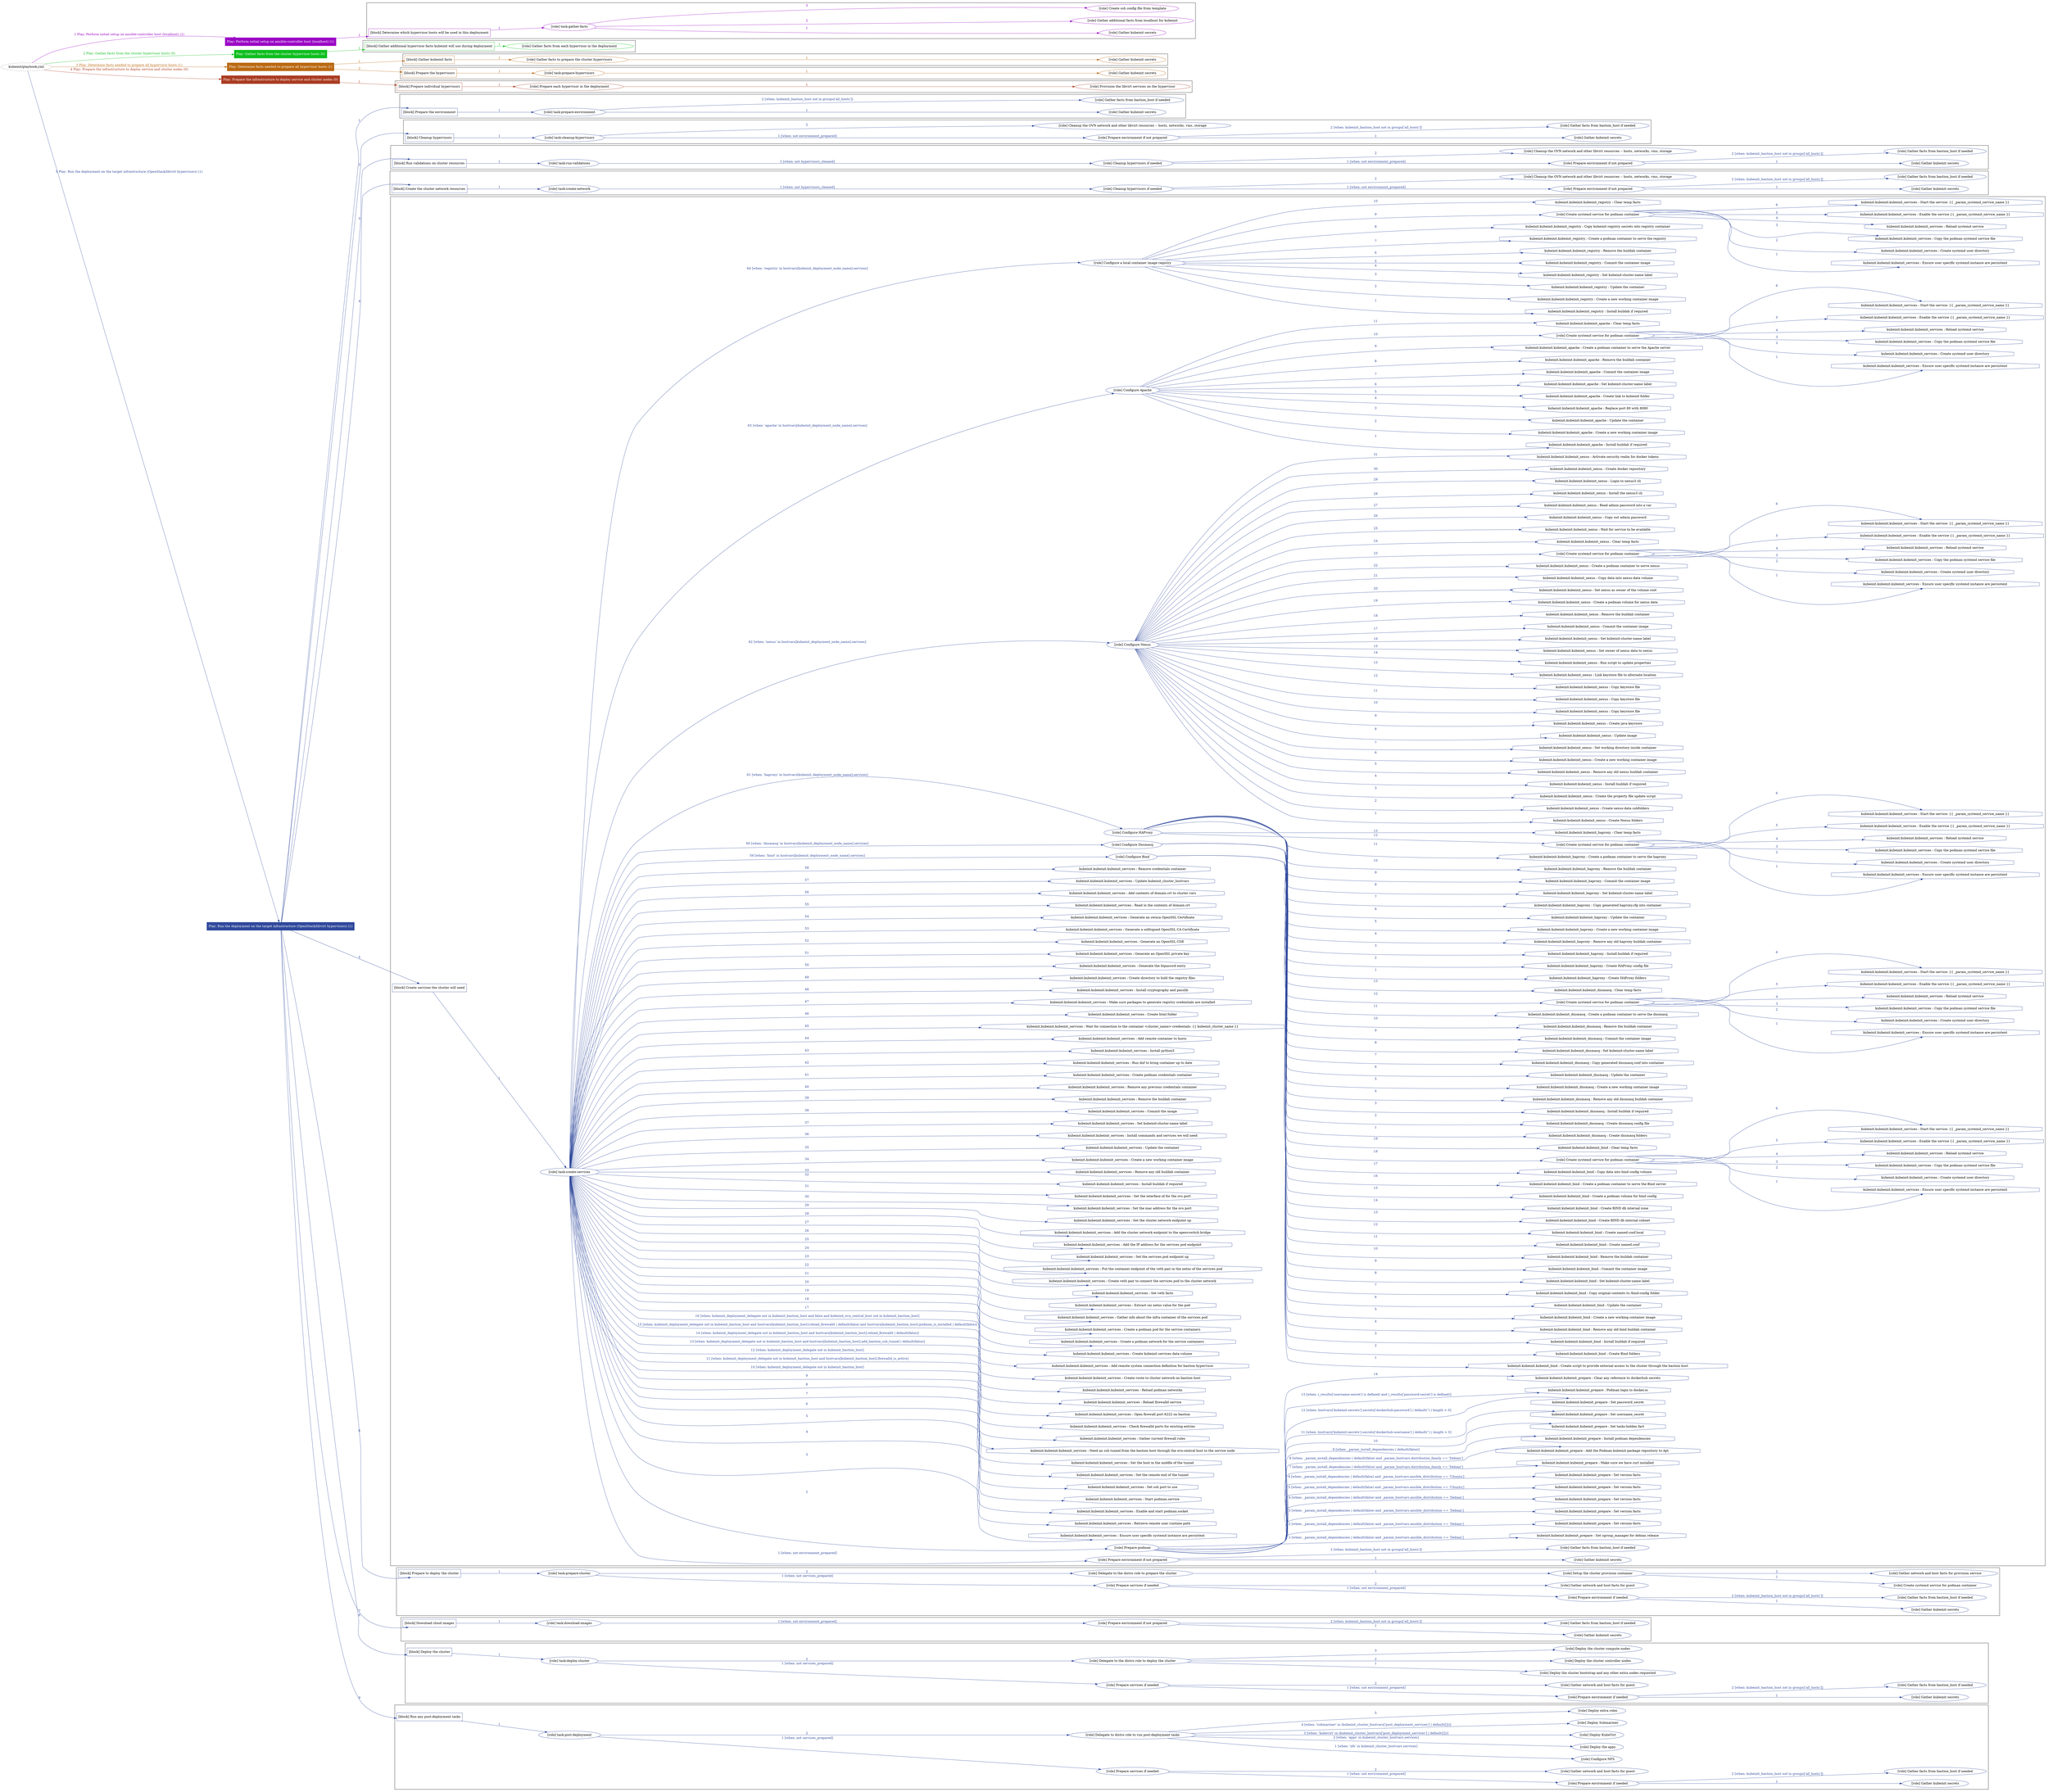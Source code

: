 digraph {
	graph [concentrate=true ordering=in rankdir=LR ratio=fill]
	edge [esep=5 sep=10]
	"kubeinit/playbook.yml" [URL="/home/runner/work/kubeinit/kubeinit/kubeinit/playbook.yml" id=playbook_170f7015 style=dotted]
	"kubeinit/playbook.yml" -> play_aab06cd4 [label="1 Play: Perform initial setup on ansible-controller host (localhost) (1)" color="#9b07c5" fontcolor="#9b07c5" id=edge_play_aab06cd4 labeltooltip="1 Play: Perform initial setup on ansible-controller host (localhost) (1)" tooltip="1 Play: Perform initial setup on ansible-controller host (localhost) (1)"]
	subgraph "Play: Perform initial setup on ansible-controller host (localhost) (1)" {
		play_aab06cd4 [label="Play: Perform initial setup on ansible-controller host (localhost) (1)" URL="/home/runner/work/kubeinit/kubeinit/kubeinit/playbook.yml" color="#9b07c5" fontcolor="#ffffff" id=play_aab06cd4 shape=box style=filled tooltip=localhost]
		play_aab06cd4 -> block_110d1693 [label=1 color="#9b07c5" fontcolor="#9b07c5" id=edge_block_110d1693 labeltooltip=1 tooltip=1]
		subgraph cluster_block_110d1693 {
			block_110d1693 [label="[block] Determine which hypervisor hosts will be used in this deployment" URL="/home/runner/work/kubeinit/kubeinit/kubeinit/playbook.yml" color="#9b07c5" id=block_110d1693 labeltooltip="Determine which hypervisor hosts will be used in this deployment" shape=box tooltip="Determine which hypervisor hosts will be used in this deployment"]
			block_110d1693 -> role_0e126315 [label="1 " color="#9b07c5" fontcolor="#9b07c5" id=edge_role_0e126315 labeltooltip="1 " tooltip="1 "]
			subgraph "task-gather-facts" {
				role_0e126315 [label="[role] task-gather-facts" URL="/home/runner/work/kubeinit/kubeinit/kubeinit/playbook.yml" color="#9b07c5" id=role_0e126315 tooltip="task-gather-facts"]
				role_0e126315 -> role_86eaf247 [label="1 " color="#9b07c5" fontcolor="#9b07c5" id=edge_role_86eaf247 labeltooltip="1 " tooltip="1 "]
				subgraph "Gather kubeinit secrets" {
					role_86eaf247 [label="[role] Gather kubeinit secrets" URL="/home/runner/.ansible/collections/ansible_collections/kubeinit/kubeinit/roles/kubeinit_prepare/tasks/build_hypervisors_group.yml" color="#9b07c5" id=role_86eaf247 tooltip="Gather kubeinit secrets"]
				}
				role_0e126315 -> role_435de47b [label="2 " color="#9b07c5" fontcolor="#9b07c5" id=edge_role_435de47b labeltooltip="2 " tooltip="2 "]
				subgraph "Gather additional facts from localhost for kubeinit" {
					role_435de47b [label="[role] Gather additional facts from localhost for kubeinit" URL="/home/runner/.ansible/collections/ansible_collections/kubeinit/kubeinit/roles/kubeinit_prepare/tasks/build_hypervisors_group.yml" color="#9b07c5" id=role_435de47b tooltip="Gather additional facts from localhost for kubeinit"]
				}
				role_0e126315 -> role_00df189c [label="3 " color="#9b07c5" fontcolor="#9b07c5" id=edge_role_00df189c labeltooltip="3 " tooltip="3 "]
				subgraph "Create ssh config file from template" {
					role_00df189c [label="[role] Create ssh config file from template" URL="/home/runner/.ansible/collections/ansible_collections/kubeinit/kubeinit/roles/kubeinit_prepare/tasks/build_hypervisors_group.yml" color="#9b07c5" id=role_00df189c tooltip="Create ssh config file from template"]
				}
			}
		}
	}
	"kubeinit/playbook.yml" -> play_feaa972a [label="2 Play: Gather facts from the cluster hypervisor hosts (0)" color="#0ebe1e" fontcolor="#0ebe1e" id=edge_play_feaa972a labeltooltip="2 Play: Gather facts from the cluster hypervisor hosts (0)" tooltip="2 Play: Gather facts from the cluster hypervisor hosts (0)"]
	subgraph "Play: Gather facts from the cluster hypervisor hosts (0)" {
		play_feaa972a [label="Play: Gather facts from the cluster hypervisor hosts (0)" URL="/home/runner/work/kubeinit/kubeinit/kubeinit/playbook.yml" color="#0ebe1e" fontcolor="#ffffff" id=play_feaa972a shape=box style=filled tooltip="Play: Gather facts from the cluster hypervisor hosts (0)"]
		play_feaa972a -> block_0cd9cbea [label=1 color="#0ebe1e" fontcolor="#0ebe1e" id=edge_block_0cd9cbea labeltooltip=1 tooltip=1]
		subgraph cluster_block_0cd9cbea {
			block_0cd9cbea [label="[block] Gather additional hypervisor facts kubeinit will use during deployment" URL="/home/runner/work/kubeinit/kubeinit/kubeinit/playbook.yml" color="#0ebe1e" id=block_0cd9cbea labeltooltip="Gather additional hypervisor facts kubeinit will use during deployment" shape=box tooltip="Gather additional hypervisor facts kubeinit will use during deployment"]
			block_0cd9cbea -> role_911937a1 [label="1 " color="#0ebe1e" fontcolor="#0ebe1e" id=edge_role_911937a1 labeltooltip="1 " tooltip="1 "]
			subgraph "Gather facts from each hypervisor in the deployment" {
				role_911937a1 [label="[role] Gather facts from each hypervisor in the deployment" URL="/home/runner/work/kubeinit/kubeinit/kubeinit/playbook.yml" color="#0ebe1e" id=role_911937a1 tooltip="Gather facts from each hypervisor in the deployment"]
			}
		}
	}
	"kubeinit/playbook.yml" -> play_ab9d2d10 [label="3 Play: Determine facts needed to prepare all hypervisor hosts (1)" color="#ba6912" fontcolor="#ba6912" id=edge_play_ab9d2d10 labeltooltip="3 Play: Determine facts needed to prepare all hypervisor hosts (1)" tooltip="3 Play: Determine facts needed to prepare all hypervisor hosts (1)"]
	subgraph "Play: Determine facts needed to prepare all hypervisor hosts (1)" {
		play_ab9d2d10 [label="Play: Determine facts needed to prepare all hypervisor hosts (1)" URL="/home/runner/work/kubeinit/kubeinit/kubeinit/playbook.yml" color="#ba6912" fontcolor="#ffffff" id=play_ab9d2d10 shape=box style=filled tooltip=localhost]
		play_ab9d2d10 -> block_8bb5da10 [label=1 color="#ba6912" fontcolor="#ba6912" id=edge_block_8bb5da10 labeltooltip=1 tooltip=1]
		subgraph cluster_block_8bb5da10 {
			block_8bb5da10 [label="[block] Gather kubeinit facts" URL="/home/runner/work/kubeinit/kubeinit/kubeinit/playbook.yml" color="#ba6912" id=block_8bb5da10 labeltooltip="Gather kubeinit facts" shape=box tooltip="Gather kubeinit facts"]
			block_8bb5da10 -> role_1ed72e72 [label="1 " color="#ba6912" fontcolor="#ba6912" id=edge_role_1ed72e72 labeltooltip="1 " tooltip="1 "]
			subgraph "Gather facts to prepare the cluster hypervisors" {
				role_1ed72e72 [label="[role] Gather facts to prepare the cluster hypervisors" URL="/home/runner/work/kubeinit/kubeinit/kubeinit/playbook.yml" color="#ba6912" id=role_1ed72e72 tooltip="Gather facts to prepare the cluster hypervisors"]
				role_1ed72e72 -> role_27858370 [label="1 " color="#ba6912" fontcolor="#ba6912" id=edge_role_27858370 labeltooltip="1 " tooltip="1 "]
				subgraph "Gather kubeinit secrets" {
					role_27858370 [label="[role] Gather kubeinit secrets" URL="/home/runner/.ansible/collections/ansible_collections/kubeinit/kubeinit/roles/kubeinit_prepare/tasks/gather_kubeinit_facts.yml" color="#ba6912" id=role_27858370 tooltip="Gather kubeinit secrets"]
				}
			}
		}
		play_ab9d2d10 -> block_177c6fe1 [label=2 color="#ba6912" fontcolor="#ba6912" id=edge_block_177c6fe1 labeltooltip=2 tooltip=2]
		subgraph cluster_block_177c6fe1 {
			block_177c6fe1 [label="[block] Prepare the hypervisors" URL="/home/runner/work/kubeinit/kubeinit/kubeinit/playbook.yml" color="#ba6912" id=block_177c6fe1 labeltooltip="Prepare the hypervisors" shape=box tooltip="Prepare the hypervisors"]
			block_177c6fe1 -> role_95f056bf [label="1 " color="#ba6912" fontcolor="#ba6912" id=edge_role_95f056bf labeltooltip="1 " tooltip="1 "]
			subgraph "task-prepare-hypervisors" {
				role_95f056bf [label="[role] task-prepare-hypervisors" URL="/home/runner/work/kubeinit/kubeinit/kubeinit/playbook.yml" color="#ba6912" id=role_95f056bf tooltip="task-prepare-hypervisors"]
				role_95f056bf -> role_149f4dec [label="1 " color="#ba6912" fontcolor="#ba6912" id=edge_role_149f4dec labeltooltip="1 " tooltip="1 "]
				subgraph "Gather kubeinit secrets" {
					role_149f4dec [label="[role] Gather kubeinit secrets" URL="/home/runner/.ansible/collections/ansible_collections/kubeinit/kubeinit/roles/kubeinit_prepare/tasks/gather_kubeinit_facts.yml" color="#ba6912" id=role_149f4dec tooltip="Gather kubeinit secrets"]
				}
			}
		}
	}
	"kubeinit/playbook.yml" -> play_59d33b20 [label="4 Play: Prepare the infrastructure to deploy service and cluster nodes (0)" color="#aa3c22" fontcolor="#aa3c22" id=edge_play_59d33b20 labeltooltip="4 Play: Prepare the infrastructure to deploy service and cluster nodes (0)" tooltip="4 Play: Prepare the infrastructure to deploy service and cluster nodes (0)"]
	subgraph "Play: Prepare the infrastructure to deploy service and cluster nodes (0)" {
		play_59d33b20 [label="Play: Prepare the infrastructure to deploy service and cluster nodes (0)" URL="/home/runner/work/kubeinit/kubeinit/kubeinit/playbook.yml" color="#aa3c22" fontcolor="#ffffff" id=play_59d33b20 shape=box style=filled tooltip="Play: Prepare the infrastructure to deploy service and cluster nodes (0)"]
		play_59d33b20 -> block_a220778f [label=1 color="#aa3c22" fontcolor="#aa3c22" id=edge_block_a220778f labeltooltip=1 tooltip=1]
		subgraph cluster_block_a220778f {
			block_a220778f [label="[block] Prepare individual hypervisors" URL="/home/runner/work/kubeinit/kubeinit/kubeinit/playbook.yml" color="#aa3c22" id=block_a220778f labeltooltip="Prepare individual hypervisors" shape=box tooltip="Prepare individual hypervisors"]
			block_a220778f -> role_10fced33 [label="1 " color="#aa3c22" fontcolor="#aa3c22" id=edge_role_10fced33 labeltooltip="1 " tooltip="1 "]
			subgraph "Prepare each hypervisor in the deployment" {
				role_10fced33 [label="[role] Prepare each hypervisor in the deployment" URL="/home/runner/work/kubeinit/kubeinit/kubeinit/playbook.yml" color="#aa3c22" id=role_10fced33 tooltip="Prepare each hypervisor in the deployment"]
				role_10fced33 -> role_f42515b9 [label="1 " color="#aa3c22" fontcolor="#aa3c22" id=edge_role_f42515b9 labeltooltip="1 " tooltip="1 "]
				subgraph "Provision the libvirt services on the hypervisor" {
					role_f42515b9 [label="[role] Provision the libvirt services on the hypervisor" URL="/home/runner/.ansible/collections/ansible_collections/kubeinit/kubeinit/roles/kubeinit_prepare/tasks/prepare_hypervisor.yml" color="#aa3c22" id=role_f42515b9 tooltip="Provision the libvirt services on the hypervisor"]
				}
			}
		}
	}
	"kubeinit/playbook.yml" -> play_bd64ca35 [label="5 Play: Run the deployment on the target infrastructure (OpenStack/libvirt hypervisors) (1)" color="#30499c" fontcolor="#30499c" id=edge_play_bd64ca35 labeltooltip="5 Play: Run the deployment on the target infrastructure (OpenStack/libvirt hypervisors) (1)" tooltip="5 Play: Run the deployment on the target infrastructure (OpenStack/libvirt hypervisors) (1)"]
	subgraph "Play: Run the deployment on the target infrastructure (OpenStack/libvirt hypervisors) (1)" {
		play_bd64ca35 [label="Play: Run the deployment on the target infrastructure (OpenStack/libvirt hypervisors) (1)" URL="/home/runner/work/kubeinit/kubeinit/kubeinit/playbook.yml" color="#30499c" fontcolor="#ffffff" id=play_bd64ca35 shape=box style=filled tooltip=localhost]
		play_bd64ca35 -> block_b32ca3f3 [label=1 color="#30499c" fontcolor="#30499c" id=edge_block_b32ca3f3 labeltooltip=1 tooltip=1]
		subgraph cluster_block_b32ca3f3 {
			block_b32ca3f3 [label="[block] Prepare the environment" URL="/home/runner/work/kubeinit/kubeinit/kubeinit/playbook.yml" color="#30499c" id=block_b32ca3f3 labeltooltip="Prepare the environment" shape=box tooltip="Prepare the environment"]
			block_b32ca3f3 -> role_b6e3baf7 [label="1 " color="#30499c" fontcolor="#30499c" id=edge_role_b6e3baf7 labeltooltip="1 " tooltip="1 "]
			subgraph "task-prepare-environment" {
				role_b6e3baf7 [label="[role] task-prepare-environment" URL="/home/runner/work/kubeinit/kubeinit/kubeinit/playbook.yml" color="#30499c" id=role_b6e3baf7 tooltip="task-prepare-environment"]
				role_b6e3baf7 -> role_59634353 [label="1 " color="#30499c" fontcolor="#30499c" id=edge_role_59634353 labeltooltip="1 " tooltip="1 "]
				subgraph "Gather kubeinit secrets" {
					role_59634353 [label="[role] Gather kubeinit secrets" URL="/home/runner/.ansible/collections/ansible_collections/kubeinit/kubeinit/roles/kubeinit_prepare/tasks/gather_kubeinit_facts.yml" color="#30499c" id=role_59634353 tooltip="Gather kubeinit secrets"]
				}
				role_b6e3baf7 -> role_9275c03f [label="2 [when: kubeinit_bastion_host not in groups['all_hosts']]" color="#30499c" fontcolor="#30499c" id=edge_role_9275c03f labeltooltip="2 [when: kubeinit_bastion_host not in groups['all_hosts']]" tooltip="2 [when: kubeinit_bastion_host not in groups['all_hosts']]"]
				subgraph "Gather facts from bastion_host if needed" {
					role_9275c03f [label="[role] Gather facts from bastion_host if needed" URL="/home/runner/.ansible/collections/ansible_collections/kubeinit/kubeinit/roles/kubeinit_prepare/tasks/main.yml" color="#30499c" id=role_9275c03f tooltip="Gather facts from bastion_host if needed"]
				}
			}
		}
		play_bd64ca35 -> block_69169f17 [label=2 color="#30499c" fontcolor="#30499c" id=edge_block_69169f17 labeltooltip=2 tooltip=2]
		subgraph cluster_block_69169f17 {
			block_69169f17 [label="[block] Cleanup hypervisors" URL="/home/runner/work/kubeinit/kubeinit/kubeinit/playbook.yml" color="#30499c" id=block_69169f17 labeltooltip="Cleanup hypervisors" shape=box tooltip="Cleanup hypervisors"]
			block_69169f17 -> role_4966148b [label="1 " color="#30499c" fontcolor="#30499c" id=edge_role_4966148b labeltooltip="1 " tooltip="1 "]
			subgraph "task-cleanup-hypervisors" {
				role_4966148b [label="[role] task-cleanup-hypervisors" URL="/home/runner/work/kubeinit/kubeinit/kubeinit/playbook.yml" color="#30499c" id=role_4966148b tooltip="task-cleanup-hypervisors"]
				role_4966148b -> role_ec282cbc [label="1 [when: not environment_prepared]" color="#30499c" fontcolor="#30499c" id=edge_role_ec282cbc labeltooltip="1 [when: not environment_prepared]" tooltip="1 [when: not environment_prepared]"]
				subgraph "Prepare environment if not prepared" {
					role_ec282cbc [label="[role] Prepare environment if not prepared" URL="/home/runner/.ansible/collections/ansible_collections/kubeinit/kubeinit/roles/kubeinit_libvirt/tasks/cleanup_hypervisors.yml" color="#30499c" id=role_ec282cbc tooltip="Prepare environment if not prepared"]
					role_ec282cbc -> role_2023480d [label="1 " color="#30499c" fontcolor="#30499c" id=edge_role_2023480d labeltooltip="1 " tooltip="1 "]
					subgraph "Gather kubeinit secrets" {
						role_2023480d [label="[role] Gather kubeinit secrets" URL="/home/runner/.ansible/collections/ansible_collections/kubeinit/kubeinit/roles/kubeinit_prepare/tasks/gather_kubeinit_facts.yml" color="#30499c" id=role_2023480d tooltip="Gather kubeinit secrets"]
					}
					role_ec282cbc -> role_88709a47 [label="2 [when: kubeinit_bastion_host not in groups['all_hosts']]" color="#30499c" fontcolor="#30499c" id=edge_role_88709a47 labeltooltip="2 [when: kubeinit_bastion_host not in groups['all_hosts']]" tooltip="2 [when: kubeinit_bastion_host not in groups['all_hosts']]"]
					subgraph "Gather facts from bastion_host if needed" {
						role_88709a47 [label="[role] Gather facts from bastion_host if needed" URL="/home/runner/.ansible/collections/ansible_collections/kubeinit/kubeinit/roles/kubeinit_prepare/tasks/main.yml" color="#30499c" id=role_88709a47 tooltip="Gather facts from bastion_host if needed"]
					}
				}
				role_4966148b -> role_eff4a386 [label="2 " color="#30499c" fontcolor="#30499c" id=edge_role_eff4a386 labeltooltip="2 " tooltip="2 "]
				subgraph "Cleanup the OVN network and other libvirt resources -- hosts, networks, vms, storage" {
					role_eff4a386 [label="[role] Cleanup the OVN network and other libvirt resources -- hosts, networks, vms, storage" URL="/home/runner/.ansible/collections/ansible_collections/kubeinit/kubeinit/roles/kubeinit_libvirt/tasks/cleanup_hypervisors.yml" color="#30499c" id=role_eff4a386 tooltip="Cleanup the OVN network and other libvirt resources -- hosts, networks, vms, storage"]
				}
			}
		}
		play_bd64ca35 -> block_3f46e9f8 [label=3 color="#30499c" fontcolor="#30499c" id=edge_block_3f46e9f8 labeltooltip=3 tooltip=3]
		subgraph cluster_block_3f46e9f8 {
			block_3f46e9f8 [label="[block] Run validations on cluster resources" URL="/home/runner/work/kubeinit/kubeinit/kubeinit/playbook.yml" color="#30499c" id=block_3f46e9f8 labeltooltip="Run validations on cluster resources" shape=box tooltip="Run validations on cluster resources"]
			block_3f46e9f8 -> role_96ef6ac6 [label="1 " color="#30499c" fontcolor="#30499c" id=edge_role_96ef6ac6 labeltooltip="1 " tooltip="1 "]
			subgraph "task-run-validations" {
				role_96ef6ac6 [label="[role] task-run-validations" URL="/home/runner/work/kubeinit/kubeinit/kubeinit/playbook.yml" color="#30499c" id=role_96ef6ac6 tooltip="task-run-validations"]
				role_96ef6ac6 -> role_25b8c183 [label="1 [when: not hypervisors_cleaned]" color="#30499c" fontcolor="#30499c" id=edge_role_25b8c183 labeltooltip="1 [when: not hypervisors_cleaned]" tooltip="1 [when: not hypervisors_cleaned]"]
				subgraph "Cleanup hypervisors if needed" {
					role_25b8c183 [label="[role] Cleanup hypervisors if needed" URL="/home/runner/.ansible/collections/ansible_collections/kubeinit/kubeinit/roles/kubeinit_validations/tasks/main.yml" color="#30499c" id=role_25b8c183 tooltip="Cleanup hypervisors if needed"]
					role_25b8c183 -> role_4432e95e [label="1 [when: not environment_prepared]" color="#30499c" fontcolor="#30499c" id=edge_role_4432e95e labeltooltip="1 [when: not environment_prepared]" tooltip="1 [when: not environment_prepared]"]
					subgraph "Prepare environment if not prepared" {
						role_4432e95e [label="[role] Prepare environment if not prepared" URL="/home/runner/.ansible/collections/ansible_collections/kubeinit/kubeinit/roles/kubeinit_libvirt/tasks/cleanup_hypervisors.yml" color="#30499c" id=role_4432e95e tooltip="Prepare environment if not prepared"]
						role_4432e95e -> role_a6e753ca [label="1 " color="#30499c" fontcolor="#30499c" id=edge_role_a6e753ca labeltooltip="1 " tooltip="1 "]
						subgraph "Gather kubeinit secrets" {
							role_a6e753ca [label="[role] Gather kubeinit secrets" URL="/home/runner/.ansible/collections/ansible_collections/kubeinit/kubeinit/roles/kubeinit_prepare/tasks/gather_kubeinit_facts.yml" color="#30499c" id=role_a6e753ca tooltip="Gather kubeinit secrets"]
						}
						role_4432e95e -> role_50d2684b [label="2 [when: kubeinit_bastion_host not in groups['all_hosts']]" color="#30499c" fontcolor="#30499c" id=edge_role_50d2684b labeltooltip="2 [when: kubeinit_bastion_host not in groups['all_hosts']]" tooltip="2 [when: kubeinit_bastion_host not in groups['all_hosts']]"]
						subgraph "Gather facts from bastion_host if needed" {
							role_50d2684b [label="[role] Gather facts from bastion_host if needed" URL="/home/runner/.ansible/collections/ansible_collections/kubeinit/kubeinit/roles/kubeinit_prepare/tasks/main.yml" color="#30499c" id=role_50d2684b tooltip="Gather facts from bastion_host if needed"]
						}
					}
					role_25b8c183 -> role_02f769e7 [label="2 " color="#30499c" fontcolor="#30499c" id=edge_role_02f769e7 labeltooltip="2 " tooltip="2 "]
					subgraph "Cleanup the OVN network and other libvirt resources -- hosts, networks, vms, storage" {
						role_02f769e7 [label="[role] Cleanup the OVN network and other libvirt resources -- hosts, networks, vms, storage" URL="/home/runner/.ansible/collections/ansible_collections/kubeinit/kubeinit/roles/kubeinit_libvirt/tasks/cleanup_hypervisors.yml" color="#30499c" id=role_02f769e7 tooltip="Cleanup the OVN network and other libvirt resources -- hosts, networks, vms, storage"]
					}
				}
			}
		}
		play_bd64ca35 -> block_327e14b8 [label=4 color="#30499c" fontcolor="#30499c" id=edge_block_327e14b8 labeltooltip=4 tooltip=4]
		subgraph cluster_block_327e14b8 {
			block_327e14b8 [label="[block] Create the cluster network resources" URL="/home/runner/work/kubeinit/kubeinit/kubeinit/playbook.yml" color="#30499c" id=block_327e14b8 labeltooltip="Create the cluster network resources" shape=box tooltip="Create the cluster network resources"]
			block_327e14b8 -> role_f09aeb43 [label="1 " color="#30499c" fontcolor="#30499c" id=edge_role_f09aeb43 labeltooltip="1 " tooltip="1 "]
			subgraph "task-create-network" {
				role_f09aeb43 [label="[role] task-create-network" URL="/home/runner/work/kubeinit/kubeinit/kubeinit/playbook.yml" color="#30499c" id=role_f09aeb43 tooltip="task-create-network"]
				role_f09aeb43 -> role_27cfcfe3 [label="1 [when: not hypervisors_cleaned]" color="#30499c" fontcolor="#30499c" id=edge_role_27cfcfe3 labeltooltip="1 [when: not hypervisors_cleaned]" tooltip="1 [when: not hypervisors_cleaned]"]
				subgraph "Cleanup hypervisors if needed" {
					role_27cfcfe3 [label="[role] Cleanup hypervisors if needed" URL="/home/runner/.ansible/collections/ansible_collections/kubeinit/kubeinit/roles/kubeinit_libvirt/tasks/create_network.yml" color="#30499c" id=role_27cfcfe3 tooltip="Cleanup hypervisors if needed"]
					role_27cfcfe3 -> role_06a2eea0 [label="1 [when: not environment_prepared]" color="#30499c" fontcolor="#30499c" id=edge_role_06a2eea0 labeltooltip="1 [when: not environment_prepared]" tooltip="1 [when: not environment_prepared]"]
					subgraph "Prepare environment if not prepared" {
						role_06a2eea0 [label="[role] Prepare environment if not prepared" URL="/home/runner/.ansible/collections/ansible_collections/kubeinit/kubeinit/roles/kubeinit_libvirt/tasks/cleanup_hypervisors.yml" color="#30499c" id=role_06a2eea0 tooltip="Prepare environment if not prepared"]
						role_06a2eea0 -> role_d03d7820 [label="1 " color="#30499c" fontcolor="#30499c" id=edge_role_d03d7820 labeltooltip="1 " tooltip="1 "]
						subgraph "Gather kubeinit secrets" {
							role_d03d7820 [label="[role] Gather kubeinit secrets" URL="/home/runner/.ansible/collections/ansible_collections/kubeinit/kubeinit/roles/kubeinit_prepare/tasks/gather_kubeinit_facts.yml" color="#30499c" id=role_d03d7820 tooltip="Gather kubeinit secrets"]
						}
						role_06a2eea0 -> role_5f22867a [label="2 [when: kubeinit_bastion_host not in groups['all_hosts']]" color="#30499c" fontcolor="#30499c" id=edge_role_5f22867a labeltooltip="2 [when: kubeinit_bastion_host not in groups['all_hosts']]" tooltip="2 [when: kubeinit_bastion_host not in groups['all_hosts']]"]
						subgraph "Gather facts from bastion_host if needed" {
							role_5f22867a [label="[role] Gather facts from bastion_host if needed" URL="/home/runner/.ansible/collections/ansible_collections/kubeinit/kubeinit/roles/kubeinit_prepare/tasks/main.yml" color="#30499c" id=role_5f22867a tooltip="Gather facts from bastion_host if needed"]
						}
					}
					role_27cfcfe3 -> role_51d48e65 [label="2 " color="#30499c" fontcolor="#30499c" id=edge_role_51d48e65 labeltooltip="2 " tooltip="2 "]
					subgraph "Cleanup the OVN network and other libvirt resources -- hosts, networks, vms, storage" {
						role_51d48e65 [label="[role] Cleanup the OVN network and other libvirt resources -- hosts, networks, vms, storage" URL="/home/runner/.ansible/collections/ansible_collections/kubeinit/kubeinit/roles/kubeinit_libvirt/tasks/cleanup_hypervisors.yml" color="#30499c" id=role_51d48e65 tooltip="Cleanup the OVN network and other libvirt resources -- hosts, networks, vms, storage"]
					}
				}
			}
		}
		play_bd64ca35 -> block_3cc4e2c6 [label=5 color="#30499c" fontcolor="#30499c" id=edge_block_3cc4e2c6 labeltooltip=5 tooltip=5]
		subgraph cluster_block_3cc4e2c6 {
			block_3cc4e2c6 [label="[block] Create services the cluster will need" URL="/home/runner/work/kubeinit/kubeinit/kubeinit/playbook.yml" color="#30499c" id=block_3cc4e2c6 labeltooltip="Create services the cluster will need" shape=box tooltip="Create services the cluster will need"]
			block_3cc4e2c6 -> role_38f556b1 [label="1 " color="#30499c" fontcolor="#30499c" id=edge_role_38f556b1 labeltooltip="1 " tooltip="1 "]
			subgraph "task-create-services" {
				role_38f556b1 [label="[role] task-create-services" URL="/home/runner/work/kubeinit/kubeinit/kubeinit/playbook.yml" color="#30499c" id=role_38f556b1 tooltip="task-create-services"]
				role_38f556b1 -> role_4bae3350 [label="1 [when: not environment_prepared]" color="#30499c" fontcolor="#30499c" id=edge_role_4bae3350 labeltooltip="1 [when: not environment_prepared]" tooltip="1 [when: not environment_prepared]"]
				subgraph "Prepare environment if not prepared" {
					role_4bae3350 [label="[role] Prepare environment if not prepared" URL="/home/runner/.ansible/collections/ansible_collections/kubeinit/kubeinit/roles/kubeinit_services/tasks/main.yml" color="#30499c" id=role_4bae3350 tooltip="Prepare environment if not prepared"]
					role_4bae3350 -> role_351aa2b0 [label="1 " color="#30499c" fontcolor="#30499c" id=edge_role_351aa2b0 labeltooltip="1 " tooltip="1 "]
					subgraph "Gather kubeinit secrets" {
						role_351aa2b0 [label="[role] Gather kubeinit secrets" URL="/home/runner/.ansible/collections/ansible_collections/kubeinit/kubeinit/roles/kubeinit_prepare/tasks/gather_kubeinit_facts.yml" color="#30499c" id=role_351aa2b0 tooltip="Gather kubeinit secrets"]
					}
					role_4bae3350 -> role_0dd85205 [label="2 [when: kubeinit_bastion_host not in groups['all_hosts']]" color="#30499c" fontcolor="#30499c" id=edge_role_0dd85205 labeltooltip="2 [when: kubeinit_bastion_host not in groups['all_hosts']]" tooltip="2 [when: kubeinit_bastion_host not in groups['all_hosts']]"]
					subgraph "Gather facts from bastion_host if needed" {
						role_0dd85205 [label="[role] Gather facts from bastion_host if needed" URL="/home/runner/.ansible/collections/ansible_collections/kubeinit/kubeinit/roles/kubeinit_prepare/tasks/main.yml" color="#30499c" id=role_0dd85205 tooltip="Gather facts from bastion_host if needed"]
					}
				}
				role_38f556b1 -> role_da8658c3 [label="2 " color="#30499c" fontcolor="#30499c" id=edge_role_da8658c3 labeltooltip="2 " tooltip="2 "]
				subgraph "Prepare podman" {
					role_da8658c3 [label="[role] Prepare podman" URL="/home/runner/.ansible/collections/ansible_collections/kubeinit/kubeinit/roles/kubeinit_services/tasks/00_create_service_pod.yml" color="#30499c" id=role_da8658c3 tooltip="Prepare podman"]
					task_8b791a0c [label="kubeinit.kubeinit.kubeinit_prepare : Set cgroup_manager for debian release" URL="/home/runner/.ansible/collections/ansible_collections/kubeinit/kubeinit/roles/kubeinit_prepare/tasks/prepare_podman.yml" color="#30499c" id=task_8b791a0c shape=octagon tooltip="kubeinit.kubeinit.kubeinit_prepare : Set cgroup_manager for debian release"]
					role_da8658c3 -> task_8b791a0c [label="1 [when: _param_install_dependencies | default(false) and _param_hostvars.ansible_distribution == 'Debian']" color="#30499c" fontcolor="#30499c" id=edge_task_8b791a0c labeltooltip="1 [when: _param_install_dependencies | default(false) and _param_hostvars.ansible_distribution == 'Debian']" tooltip="1 [when: _param_install_dependencies | default(false) and _param_hostvars.ansible_distribution == 'Debian']"]
					task_fd86b032 [label="kubeinit.kubeinit.kubeinit_prepare : Set version facts" URL="/home/runner/.ansible/collections/ansible_collections/kubeinit/kubeinit/roles/kubeinit_prepare/tasks/prepare_podman.yml" color="#30499c" id=task_fd86b032 shape=octagon tooltip="kubeinit.kubeinit.kubeinit_prepare : Set version facts"]
					role_da8658c3 -> task_fd86b032 [label="2 [when: _param_install_dependencies | default(false) and _param_hostvars.ansible_distribution == 'Debian']" color="#30499c" fontcolor="#30499c" id=edge_task_fd86b032 labeltooltip="2 [when: _param_install_dependencies | default(false) and _param_hostvars.ansible_distribution == 'Debian']" tooltip="2 [when: _param_install_dependencies | default(false) and _param_hostvars.ansible_distribution == 'Debian']"]
					task_42a97697 [label="kubeinit.kubeinit.kubeinit_prepare : Set version facts" URL="/home/runner/.ansible/collections/ansible_collections/kubeinit/kubeinit/roles/kubeinit_prepare/tasks/prepare_podman.yml" color="#30499c" id=task_42a97697 shape=octagon tooltip="kubeinit.kubeinit.kubeinit_prepare : Set version facts"]
					role_da8658c3 -> task_42a97697 [label="3 [when: _param_install_dependencies | default(false) and _param_hostvars.ansible_distribution == 'Debian']" color="#30499c" fontcolor="#30499c" id=edge_task_42a97697 labeltooltip="3 [when: _param_install_dependencies | default(false) and _param_hostvars.ansible_distribution == 'Debian']" tooltip="3 [when: _param_install_dependencies | default(false) and _param_hostvars.ansible_distribution == 'Debian']"]
					task_a1d610b7 [label="kubeinit.kubeinit.kubeinit_prepare : Set version facts" URL="/home/runner/.ansible/collections/ansible_collections/kubeinit/kubeinit/roles/kubeinit_prepare/tasks/prepare_podman.yml" color="#30499c" id=task_a1d610b7 shape=octagon tooltip="kubeinit.kubeinit.kubeinit_prepare : Set version facts"]
					role_da8658c3 -> task_a1d610b7 [label="4 [when: _param_install_dependencies | default(false) and _param_hostvars.ansible_distribution == 'Debian']" color="#30499c" fontcolor="#30499c" id=edge_task_a1d610b7 labeltooltip="4 [when: _param_install_dependencies | default(false) and _param_hostvars.ansible_distribution == 'Debian']" tooltip="4 [when: _param_install_dependencies | default(false) and _param_hostvars.ansible_distribution == 'Debian']"]
					task_7873e4ad [label="kubeinit.kubeinit.kubeinit_prepare : Set version facts" URL="/home/runner/.ansible/collections/ansible_collections/kubeinit/kubeinit/roles/kubeinit_prepare/tasks/prepare_podman.yml" color="#30499c" id=task_7873e4ad shape=octagon tooltip="kubeinit.kubeinit.kubeinit_prepare : Set version facts"]
					role_da8658c3 -> task_7873e4ad [label="5 [when: _param_install_dependencies | default(false) and _param_hostvars.ansible_distribution == 'Ubuntu']" color="#30499c" fontcolor="#30499c" id=edge_task_7873e4ad labeltooltip="5 [when: _param_install_dependencies | default(false) and _param_hostvars.ansible_distribution == 'Ubuntu']" tooltip="5 [when: _param_install_dependencies | default(false) and _param_hostvars.ansible_distribution == 'Ubuntu']"]
					task_e4330f5d [label="kubeinit.kubeinit.kubeinit_prepare : Set version facts" URL="/home/runner/.ansible/collections/ansible_collections/kubeinit/kubeinit/roles/kubeinit_prepare/tasks/prepare_podman.yml" color="#30499c" id=task_e4330f5d shape=octagon tooltip="kubeinit.kubeinit.kubeinit_prepare : Set version facts"]
					role_da8658c3 -> task_e4330f5d [label="6 [when: _param_install_dependencies | default(false) and _param_hostvars.ansible_distribution == 'Ubuntu']" color="#30499c" fontcolor="#30499c" id=edge_task_e4330f5d labeltooltip="6 [when: _param_install_dependencies | default(false) and _param_hostvars.ansible_distribution == 'Ubuntu']" tooltip="6 [when: _param_install_dependencies | default(false) and _param_hostvars.ansible_distribution == 'Ubuntu']"]
					task_0cb74b41 [label="kubeinit.kubeinit.kubeinit_prepare : Make sure we have curl installed" URL="/home/runner/.ansible/collections/ansible_collections/kubeinit/kubeinit/roles/kubeinit_prepare/tasks/prepare_podman.yml" color="#30499c" id=task_0cb74b41 shape=octagon tooltip="kubeinit.kubeinit.kubeinit_prepare : Make sure we have curl installed"]
					role_da8658c3 -> task_0cb74b41 [label="7 [when: _param_install_dependencies | default(false) and _param_hostvars.distribution_family == 'Debian']" color="#30499c" fontcolor="#30499c" id=edge_task_0cb74b41 labeltooltip="7 [when: _param_install_dependencies | default(false) and _param_hostvars.distribution_family == 'Debian']" tooltip="7 [when: _param_install_dependencies | default(false) and _param_hostvars.distribution_family == 'Debian']"]
					task_a631d802 [label="kubeinit.kubeinit.kubeinit_prepare : Add the Podman kubeinit package repository to Apt" URL="/home/runner/.ansible/collections/ansible_collections/kubeinit/kubeinit/roles/kubeinit_prepare/tasks/prepare_podman.yml" color="#30499c" id=task_a631d802 shape=octagon tooltip="kubeinit.kubeinit.kubeinit_prepare : Add the Podman kubeinit package repository to Apt"]
					role_da8658c3 -> task_a631d802 [label="8 [when: _param_install_dependencies | default(false) and _param_hostvars.distribution_family == 'Debian']" color="#30499c" fontcolor="#30499c" id=edge_task_a631d802 labeltooltip="8 [when: _param_install_dependencies | default(false) and _param_hostvars.distribution_family == 'Debian']" tooltip="8 [when: _param_install_dependencies | default(false) and _param_hostvars.distribution_family == 'Debian']"]
					task_0eb2d5f1 [label="kubeinit.kubeinit.kubeinit_prepare : Install podman dependencies" URL="/home/runner/.ansible/collections/ansible_collections/kubeinit/kubeinit/roles/kubeinit_prepare/tasks/prepare_podman.yml" color="#30499c" id=task_0eb2d5f1 shape=octagon tooltip="kubeinit.kubeinit.kubeinit_prepare : Install podman dependencies"]
					role_da8658c3 -> task_0eb2d5f1 [label="9 [when: _param_install_dependencies | default(false)]" color="#30499c" fontcolor="#30499c" id=edge_task_0eb2d5f1 labeltooltip="9 [when: _param_install_dependencies | default(false)]" tooltip="9 [when: _param_install_dependencies | default(false)]"]
					task_01543212 [label="kubeinit.kubeinit.kubeinit_prepare : Set tasks-hidden fact" URL="/home/runner/.ansible/collections/ansible_collections/kubeinit/kubeinit/roles/kubeinit_prepare/tasks/prepare_podman.yml" color="#30499c" id=task_01543212 shape=octagon tooltip="kubeinit.kubeinit.kubeinit_prepare : Set tasks-hidden fact"]
					role_da8658c3 -> task_01543212 [label="10 " color="#30499c" fontcolor="#30499c" id=edge_task_01543212 labeltooltip="10 " tooltip="10 "]
					task_3289858a [label="kubeinit.kubeinit.kubeinit_prepare : Set username_secret" URL="/home/runner/.ansible/collections/ansible_collections/kubeinit/kubeinit/roles/kubeinit_prepare/tasks/prepare_podman.yml" color="#30499c" id=task_3289858a shape=octagon tooltip="kubeinit.kubeinit.kubeinit_prepare : Set username_secret"]
					role_da8658c3 -> task_3289858a [label="11 [when: hostvars['kubeinit-secrets'].secrets['dockerhub-username'] | default('') | length > 0]" color="#30499c" fontcolor="#30499c" id=edge_task_3289858a labeltooltip="11 [when: hostvars['kubeinit-secrets'].secrets['dockerhub-username'] | default('') | length > 0]" tooltip="11 [when: hostvars['kubeinit-secrets'].secrets['dockerhub-username'] | default('') | length > 0]"]
					task_d63e641d [label="kubeinit.kubeinit.kubeinit_prepare : Set password_secret" URL="/home/runner/.ansible/collections/ansible_collections/kubeinit/kubeinit/roles/kubeinit_prepare/tasks/prepare_podman.yml" color="#30499c" id=task_d63e641d shape=octagon tooltip="kubeinit.kubeinit.kubeinit_prepare : Set password_secret"]
					role_da8658c3 -> task_d63e641d [label="12 [when: hostvars['kubeinit-secrets'].secrets['dockerhub-password'] | default('') | length > 0]" color="#30499c" fontcolor="#30499c" id=edge_task_d63e641d labeltooltip="12 [when: hostvars['kubeinit-secrets'].secrets['dockerhub-password'] | default('') | length > 0]" tooltip="12 [when: hostvars['kubeinit-secrets'].secrets['dockerhub-password'] | default('') | length > 0]"]
					task_e9dc2e4d [label="kubeinit.kubeinit.kubeinit_prepare : Podman login to docker.io" URL="/home/runner/.ansible/collections/ansible_collections/kubeinit/kubeinit/roles/kubeinit_prepare/tasks/prepare_podman.yml" color="#30499c" id=task_e9dc2e4d shape=octagon tooltip="kubeinit.kubeinit.kubeinit_prepare : Podman login to docker.io"]
					role_da8658c3 -> task_e9dc2e4d [label="13 [when: (_results['username-secret'] is defined) and (_results['password-secret'] is defined)]" color="#30499c" fontcolor="#30499c" id=edge_task_e9dc2e4d labeltooltip="13 [when: (_results['username-secret'] is defined) and (_results['password-secret'] is defined)]" tooltip="13 [when: (_results['username-secret'] is defined) and (_results['password-secret'] is defined)]"]
					task_edebad9e [label="kubeinit.kubeinit.kubeinit_prepare : Clear any reference to dockerhub secrets" URL="/home/runner/.ansible/collections/ansible_collections/kubeinit/kubeinit/roles/kubeinit_prepare/tasks/prepare_podman.yml" color="#30499c" id=task_edebad9e shape=octagon tooltip="kubeinit.kubeinit.kubeinit_prepare : Clear any reference to dockerhub secrets"]
					role_da8658c3 -> task_edebad9e [label="14 " color="#30499c" fontcolor="#30499c" id=edge_task_edebad9e labeltooltip="14 " tooltip="14 "]
				}
				task_ca90ef1b [label="kubeinit.kubeinit.kubeinit_services : Ensure user specific systemd instance are persistent" URL="/home/runner/.ansible/collections/ansible_collections/kubeinit/kubeinit/roles/kubeinit_services/tasks/00_create_service_pod.yml" color="#30499c" id=task_ca90ef1b shape=octagon tooltip="kubeinit.kubeinit.kubeinit_services : Ensure user specific systemd instance are persistent"]
				role_38f556b1 -> task_ca90ef1b [label="3 " color="#30499c" fontcolor="#30499c" id=edge_task_ca90ef1b labeltooltip="3 " tooltip="3 "]
				task_53ea6f01 [label="kubeinit.kubeinit.kubeinit_services : Retrieve remote user runtime path" URL="/home/runner/.ansible/collections/ansible_collections/kubeinit/kubeinit/roles/kubeinit_services/tasks/00_create_service_pod.yml" color="#30499c" id=task_53ea6f01 shape=octagon tooltip="kubeinit.kubeinit.kubeinit_services : Retrieve remote user runtime path"]
				role_38f556b1 -> task_53ea6f01 [label="4 " color="#30499c" fontcolor="#30499c" id=edge_task_53ea6f01 labeltooltip="4 " tooltip="4 "]
				task_c408fe8e [label="kubeinit.kubeinit.kubeinit_services : Enable and start podman.socket" URL="/home/runner/.ansible/collections/ansible_collections/kubeinit/kubeinit/roles/kubeinit_services/tasks/00_create_service_pod.yml" color="#30499c" id=task_c408fe8e shape=octagon tooltip="kubeinit.kubeinit.kubeinit_services : Enable and start podman.socket"]
				role_38f556b1 -> task_c408fe8e [label="5 " color="#30499c" fontcolor="#30499c" id=edge_task_c408fe8e labeltooltip="5 " tooltip="5 "]
				task_e5ff4b13 [label="kubeinit.kubeinit.kubeinit_services : Start podman.service" URL="/home/runner/.ansible/collections/ansible_collections/kubeinit/kubeinit/roles/kubeinit_services/tasks/00_create_service_pod.yml" color="#30499c" id=task_e5ff4b13 shape=octagon tooltip="kubeinit.kubeinit.kubeinit_services : Start podman.service"]
				role_38f556b1 -> task_e5ff4b13 [label="6 " color="#30499c" fontcolor="#30499c" id=edge_task_e5ff4b13 labeltooltip="6 " tooltip="6 "]
				task_0e1b3983 [label="kubeinit.kubeinit.kubeinit_services : Set ssh port to use" URL="/home/runner/.ansible/collections/ansible_collections/kubeinit/kubeinit/roles/kubeinit_services/tasks/00_create_service_pod.yml" color="#30499c" id=task_0e1b3983 shape=octagon tooltip="kubeinit.kubeinit.kubeinit_services : Set ssh port to use"]
				role_38f556b1 -> task_0e1b3983 [label="7 " color="#30499c" fontcolor="#30499c" id=edge_task_0e1b3983 labeltooltip="7 " tooltip="7 "]
				task_b04e2abe [label="kubeinit.kubeinit.kubeinit_services : Set the remote end of the tunnel" URL="/home/runner/.ansible/collections/ansible_collections/kubeinit/kubeinit/roles/kubeinit_services/tasks/00_create_service_pod.yml" color="#30499c" id=task_b04e2abe shape=octagon tooltip="kubeinit.kubeinit.kubeinit_services : Set the remote end of the tunnel"]
				role_38f556b1 -> task_b04e2abe [label="8 " color="#30499c" fontcolor="#30499c" id=edge_task_b04e2abe labeltooltip="8 " tooltip="8 "]
				task_3fdef84c [label="kubeinit.kubeinit.kubeinit_services : Set the host in the middle of the tunnel" URL="/home/runner/.ansible/collections/ansible_collections/kubeinit/kubeinit/roles/kubeinit_services/tasks/00_create_service_pod.yml" color="#30499c" id=task_3fdef84c shape=octagon tooltip="kubeinit.kubeinit.kubeinit_services : Set the host in the middle of the tunnel"]
				role_38f556b1 -> task_3fdef84c [label="9 " color="#30499c" fontcolor="#30499c" id=edge_task_3fdef84c labeltooltip="9 " tooltip="9 "]
				task_9effde4a [label="kubeinit.kubeinit.kubeinit_services : Need an ssh tunnel from the bastion host through the ovn-central host to the service node" URL="/home/runner/.ansible/collections/ansible_collections/kubeinit/kubeinit/roles/kubeinit_services/tasks/00_create_service_pod.yml" color="#30499c" id=task_9effde4a shape=octagon tooltip="kubeinit.kubeinit.kubeinit_services : Need an ssh tunnel from the bastion host through the ovn-central host to the service node"]
				role_38f556b1 -> task_9effde4a [label="10 [when: kubeinit_deployment_delegate not in kubeinit_bastion_host]" color="#30499c" fontcolor="#30499c" id=edge_task_9effde4a labeltooltip="10 [when: kubeinit_deployment_delegate not in kubeinit_bastion_host]" tooltip="10 [when: kubeinit_deployment_delegate not in kubeinit_bastion_host]"]
				task_7571a489 [label="kubeinit.kubeinit.kubeinit_services : Gather current firewall rules" URL="/home/runner/.ansible/collections/ansible_collections/kubeinit/kubeinit/roles/kubeinit_services/tasks/00_create_service_pod.yml" color="#30499c" id=task_7571a489 shape=octagon tooltip="kubeinit.kubeinit.kubeinit_services : Gather current firewall rules"]
				role_38f556b1 -> task_7571a489 [label="11 [when: kubeinit_deployment_delegate not in kubeinit_bastion_host and hostvars[kubeinit_bastion_host].firewalld_is_active]" color="#30499c" fontcolor="#30499c" id=edge_task_7571a489 labeltooltip="11 [when: kubeinit_deployment_delegate not in kubeinit_bastion_host and hostvars[kubeinit_bastion_host].firewalld_is_active]" tooltip="11 [when: kubeinit_deployment_delegate not in kubeinit_bastion_host and hostvars[kubeinit_bastion_host].firewalld_is_active]"]
				task_27176fff [label="kubeinit.kubeinit.kubeinit_services : Check firewalld ports for existing entries" URL="/home/runner/.ansible/collections/ansible_collections/kubeinit/kubeinit/roles/kubeinit_services/tasks/00_create_service_pod.yml" color="#30499c" id=task_27176fff shape=octagon tooltip="kubeinit.kubeinit.kubeinit_services : Check firewalld ports for existing entries"]
				role_38f556b1 -> task_27176fff [label="12 [when: kubeinit_deployment_delegate not in kubeinit_bastion_host]" color="#30499c" fontcolor="#30499c" id=edge_task_27176fff labeltooltip="12 [when: kubeinit_deployment_delegate not in kubeinit_bastion_host]" tooltip="12 [when: kubeinit_deployment_delegate not in kubeinit_bastion_host]"]
				task_513bfe05 [label="kubeinit.kubeinit.kubeinit_services : Open firewall port 6222 on bastion" URL="/home/runner/.ansible/collections/ansible_collections/kubeinit/kubeinit/roles/kubeinit_services/tasks/00_create_service_pod.yml" color="#30499c" id=task_513bfe05 shape=octagon tooltip="kubeinit.kubeinit.kubeinit_services : Open firewall port 6222 on bastion"]
				role_38f556b1 -> task_513bfe05 [label="13 [when: kubeinit_deployment_delegate not in kubeinit_bastion_host and hostvars[kubeinit_bastion_host].add_bastion_ssh_tunnel | default(false)]" color="#30499c" fontcolor="#30499c" id=edge_task_513bfe05 labeltooltip="13 [when: kubeinit_deployment_delegate not in kubeinit_bastion_host and hostvars[kubeinit_bastion_host].add_bastion_ssh_tunnel | default(false)]" tooltip="13 [when: kubeinit_deployment_delegate not in kubeinit_bastion_host and hostvars[kubeinit_bastion_host].add_bastion_ssh_tunnel | default(false)]"]
				task_7fc87f91 [label="kubeinit.kubeinit.kubeinit_services : Reload firewalld service" URL="/home/runner/.ansible/collections/ansible_collections/kubeinit/kubeinit/roles/kubeinit_services/tasks/00_create_service_pod.yml" color="#30499c" id=task_7fc87f91 shape=octagon tooltip="kubeinit.kubeinit.kubeinit_services : Reload firewalld service"]
				role_38f556b1 -> task_7fc87f91 [label="14 [when: kubeinit_deployment_delegate not in kubeinit_bastion_host and hostvars[kubeinit_bastion_host].reload_firewalld | default(false)]" color="#30499c" fontcolor="#30499c" id=edge_task_7fc87f91 labeltooltip="14 [when: kubeinit_deployment_delegate not in kubeinit_bastion_host and hostvars[kubeinit_bastion_host].reload_firewalld | default(false)]" tooltip="14 [when: kubeinit_deployment_delegate not in kubeinit_bastion_host and hostvars[kubeinit_bastion_host].reload_firewalld | default(false)]"]
				task_050cab19 [label="kubeinit.kubeinit.kubeinit_services : Reload podman networks" URL="/home/runner/.ansible/collections/ansible_collections/kubeinit/kubeinit/roles/kubeinit_services/tasks/00_create_service_pod.yml" color="#30499c" id=task_050cab19 shape=octagon tooltip="kubeinit.kubeinit.kubeinit_services : Reload podman networks"]
				role_38f556b1 -> task_050cab19 [label="15 [when: kubeinit_deployment_delegate not in kubeinit_bastion_host and hostvars[kubeinit_bastion_host].reload_firewalld | default(false) and hostvars[kubeinit_bastion_host].podman_is_installed | default(false)]" color="#30499c" fontcolor="#30499c" id=edge_task_050cab19 labeltooltip="15 [when: kubeinit_deployment_delegate not in kubeinit_bastion_host and hostvars[kubeinit_bastion_host].reload_firewalld | default(false) and hostvars[kubeinit_bastion_host].podman_is_installed | default(false)]" tooltip="15 [when: kubeinit_deployment_delegate not in kubeinit_bastion_host and hostvars[kubeinit_bastion_host].reload_firewalld | default(false) and hostvars[kubeinit_bastion_host].podman_is_installed | default(false)]"]
				task_bb0d77c3 [label="kubeinit.kubeinit.kubeinit_services : Create route to cluster network on bastion host" URL="/home/runner/.ansible/collections/ansible_collections/kubeinit/kubeinit/roles/kubeinit_services/tasks/00_create_service_pod.yml" color="#30499c" id=task_bb0d77c3 shape=octagon tooltip="kubeinit.kubeinit.kubeinit_services : Create route to cluster network on bastion host"]
				role_38f556b1 -> task_bb0d77c3 [label="16 [when: kubeinit_deployment_delegate not in kubeinit_bastion_host and false and kubeinit_ovn_central_host not in kubeinit_bastion_host]" color="#30499c" fontcolor="#30499c" id=edge_task_bb0d77c3 labeltooltip="16 [when: kubeinit_deployment_delegate not in kubeinit_bastion_host and false and kubeinit_ovn_central_host not in kubeinit_bastion_host]" tooltip="16 [when: kubeinit_deployment_delegate not in kubeinit_bastion_host and false and kubeinit_ovn_central_host not in kubeinit_bastion_host]"]
				task_4a146e6b [label="kubeinit.kubeinit.kubeinit_services : Add remote system connection definition for bastion hypervisor" URL="/home/runner/.ansible/collections/ansible_collections/kubeinit/kubeinit/roles/kubeinit_services/tasks/00_create_service_pod.yml" color="#30499c" id=task_4a146e6b shape=octagon tooltip="kubeinit.kubeinit.kubeinit_services : Add remote system connection definition for bastion hypervisor"]
				role_38f556b1 -> task_4a146e6b [label="17 " color="#30499c" fontcolor="#30499c" id=edge_task_4a146e6b labeltooltip="17 " tooltip="17 "]
				task_9313f91a [label="kubeinit.kubeinit.kubeinit_services : Create kubeinit services data volume" URL="/home/runner/.ansible/collections/ansible_collections/kubeinit/kubeinit/roles/kubeinit_services/tasks/00_create_service_pod.yml" color="#30499c" id=task_9313f91a shape=octagon tooltip="kubeinit.kubeinit.kubeinit_services : Create kubeinit services data volume"]
				role_38f556b1 -> task_9313f91a [label="18 " color="#30499c" fontcolor="#30499c" id=edge_task_9313f91a labeltooltip="18 " tooltip="18 "]
				task_9a840736 [label="kubeinit.kubeinit.kubeinit_services : Create a podman network for the service containers" URL="/home/runner/.ansible/collections/ansible_collections/kubeinit/kubeinit/roles/kubeinit_services/tasks/00_create_service_pod.yml" color="#30499c" id=task_9a840736 shape=octagon tooltip="kubeinit.kubeinit.kubeinit_services : Create a podman network for the service containers"]
				role_38f556b1 -> task_9a840736 [label="19 " color="#30499c" fontcolor="#30499c" id=edge_task_9a840736 labeltooltip="19 " tooltip="19 "]
				task_55aaa329 [label="kubeinit.kubeinit.kubeinit_services : Create a podman pod for the service containers" URL="/home/runner/.ansible/collections/ansible_collections/kubeinit/kubeinit/roles/kubeinit_services/tasks/00_create_service_pod.yml" color="#30499c" id=task_55aaa329 shape=octagon tooltip="kubeinit.kubeinit.kubeinit_services : Create a podman pod for the service containers"]
				role_38f556b1 -> task_55aaa329 [label="20 " color="#30499c" fontcolor="#30499c" id=edge_task_55aaa329 labeltooltip="20 " tooltip="20 "]
				task_b20142d3 [label="kubeinit.kubeinit.kubeinit_services : Gather info about the infra container of the services pod" URL="/home/runner/.ansible/collections/ansible_collections/kubeinit/kubeinit/roles/kubeinit_services/tasks/00_create_service_pod.yml" color="#30499c" id=task_b20142d3 shape=octagon tooltip="kubeinit.kubeinit.kubeinit_services : Gather info about the infra container of the services pod"]
				role_38f556b1 -> task_b20142d3 [label="21 " color="#30499c" fontcolor="#30499c" id=edge_task_b20142d3 labeltooltip="21 " tooltip="21 "]
				task_46be582c [label="kubeinit.kubeinit.kubeinit_services : Extract cni netns value for the pod" URL="/home/runner/.ansible/collections/ansible_collections/kubeinit/kubeinit/roles/kubeinit_services/tasks/00_create_service_pod.yml" color="#30499c" id=task_46be582c shape=octagon tooltip="kubeinit.kubeinit.kubeinit_services : Extract cni netns value for the pod"]
				role_38f556b1 -> task_46be582c [label="22 " color="#30499c" fontcolor="#30499c" id=edge_task_46be582c labeltooltip="22 " tooltip="22 "]
				task_fd6ab08c [label="kubeinit.kubeinit.kubeinit_services : Set veth facts" URL="/home/runner/.ansible/collections/ansible_collections/kubeinit/kubeinit/roles/kubeinit_services/tasks/00_create_service_pod.yml" color="#30499c" id=task_fd6ab08c shape=octagon tooltip="kubeinit.kubeinit.kubeinit_services : Set veth facts"]
				role_38f556b1 -> task_fd6ab08c [label="23 " color="#30499c" fontcolor="#30499c" id=edge_task_fd6ab08c labeltooltip="23 " tooltip="23 "]
				task_2ffc2e10 [label="kubeinit.kubeinit.kubeinit_services : Create veth pair to connect the services pod to the cluster network" URL="/home/runner/.ansible/collections/ansible_collections/kubeinit/kubeinit/roles/kubeinit_services/tasks/00_create_service_pod.yml" color="#30499c" id=task_2ffc2e10 shape=octagon tooltip="kubeinit.kubeinit.kubeinit_services : Create veth pair to connect the services pod to the cluster network"]
				role_38f556b1 -> task_2ffc2e10 [label="24 " color="#30499c" fontcolor="#30499c" id=edge_task_2ffc2e10 labeltooltip="24 " tooltip="24 "]
				task_003a8151 [label="kubeinit.kubeinit.kubeinit_services : Put the container endpoint of the veth pair in the netns of the services pod" URL="/home/runner/.ansible/collections/ansible_collections/kubeinit/kubeinit/roles/kubeinit_services/tasks/00_create_service_pod.yml" color="#30499c" id=task_003a8151 shape=octagon tooltip="kubeinit.kubeinit.kubeinit_services : Put the container endpoint of the veth pair in the netns of the services pod"]
				role_38f556b1 -> task_003a8151 [label="25 " color="#30499c" fontcolor="#30499c" id=edge_task_003a8151 labeltooltip="25 " tooltip="25 "]
				task_8d44efa1 [label="kubeinit.kubeinit.kubeinit_services : Set the services pod endpoint up" URL="/home/runner/.ansible/collections/ansible_collections/kubeinit/kubeinit/roles/kubeinit_services/tasks/00_create_service_pod.yml" color="#30499c" id=task_8d44efa1 shape=octagon tooltip="kubeinit.kubeinit.kubeinit_services : Set the services pod endpoint up"]
				role_38f556b1 -> task_8d44efa1 [label="26 " color="#30499c" fontcolor="#30499c" id=edge_task_8d44efa1 labeltooltip="26 " tooltip="26 "]
				task_29bdddd9 [label="kubeinit.kubeinit.kubeinit_services : Add the IP address for the services pod endpoint" URL="/home/runner/.ansible/collections/ansible_collections/kubeinit/kubeinit/roles/kubeinit_services/tasks/00_create_service_pod.yml" color="#30499c" id=task_29bdddd9 shape=octagon tooltip="kubeinit.kubeinit.kubeinit_services : Add the IP address for the services pod endpoint"]
				role_38f556b1 -> task_29bdddd9 [label="27 " color="#30499c" fontcolor="#30499c" id=edge_task_29bdddd9 labeltooltip="27 " tooltip="27 "]
				task_2ac1acd5 [label="kubeinit.kubeinit.kubeinit_services : Add the cluster network endpoint to the openvswitch bridge" URL="/home/runner/.ansible/collections/ansible_collections/kubeinit/kubeinit/roles/kubeinit_services/tasks/00_create_service_pod.yml" color="#30499c" id=task_2ac1acd5 shape=octagon tooltip="kubeinit.kubeinit.kubeinit_services : Add the cluster network endpoint to the openvswitch bridge"]
				role_38f556b1 -> task_2ac1acd5 [label="28 " color="#30499c" fontcolor="#30499c" id=edge_task_2ac1acd5 labeltooltip="28 " tooltip="28 "]
				task_20b3eda6 [label="kubeinit.kubeinit.kubeinit_services : Set the cluster network endpoint up" URL="/home/runner/.ansible/collections/ansible_collections/kubeinit/kubeinit/roles/kubeinit_services/tasks/00_create_service_pod.yml" color="#30499c" id=task_20b3eda6 shape=octagon tooltip="kubeinit.kubeinit.kubeinit_services : Set the cluster network endpoint up"]
				role_38f556b1 -> task_20b3eda6 [label="29 " color="#30499c" fontcolor="#30499c" id=edge_task_20b3eda6 labeltooltip="29 " tooltip="29 "]
				task_6c778602 [label="kubeinit.kubeinit.kubeinit_services : Set the mac address for the ovs port" URL="/home/runner/.ansible/collections/ansible_collections/kubeinit/kubeinit/roles/kubeinit_services/tasks/00_create_service_pod.yml" color="#30499c" id=task_6c778602 shape=octagon tooltip="kubeinit.kubeinit.kubeinit_services : Set the mac address for the ovs port"]
				role_38f556b1 -> task_6c778602 [label="30 " color="#30499c" fontcolor="#30499c" id=edge_task_6c778602 labeltooltip="30 " tooltip="30 "]
				task_d2cce518 [label="kubeinit.kubeinit.kubeinit_services : Set the interface id for the ovs port" URL="/home/runner/.ansible/collections/ansible_collections/kubeinit/kubeinit/roles/kubeinit_services/tasks/00_create_service_pod.yml" color="#30499c" id=task_d2cce518 shape=octagon tooltip="kubeinit.kubeinit.kubeinit_services : Set the interface id for the ovs port"]
				role_38f556b1 -> task_d2cce518 [label="31 " color="#30499c" fontcolor="#30499c" id=edge_task_d2cce518 labeltooltip="31 " tooltip="31 "]
				task_d9625b78 [label="kubeinit.kubeinit.kubeinit_services : Install buildah if required" URL="/home/runner/.ansible/collections/ansible_collections/kubeinit/kubeinit/roles/kubeinit_services/tasks/prepare_credentials.yml" color="#30499c" id=task_d9625b78 shape=octagon tooltip="kubeinit.kubeinit.kubeinit_services : Install buildah if required"]
				role_38f556b1 -> task_d9625b78 [label="32 " color="#30499c" fontcolor="#30499c" id=edge_task_d9625b78 labeltooltip="32 " tooltip="32 "]
				task_b2574a65 [label="kubeinit.kubeinit.kubeinit_services : Remove any old buildah container" URL="/home/runner/.ansible/collections/ansible_collections/kubeinit/kubeinit/roles/kubeinit_services/tasks/prepare_credentials.yml" color="#30499c" id=task_b2574a65 shape=octagon tooltip="kubeinit.kubeinit.kubeinit_services : Remove any old buildah container"]
				role_38f556b1 -> task_b2574a65 [label="33 " color="#30499c" fontcolor="#30499c" id=edge_task_b2574a65 labeltooltip="33 " tooltip="33 "]
				task_9ae64779 [label="kubeinit.kubeinit.kubeinit_services : Create a new working container image" URL="/home/runner/.ansible/collections/ansible_collections/kubeinit/kubeinit/roles/kubeinit_services/tasks/prepare_credentials.yml" color="#30499c" id=task_9ae64779 shape=octagon tooltip="kubeinit.kubeinit.kubeinit_services : Create a new working container image"]
				role_38f556b1 -> task_9ae64779 [label="34 " color="#30499c" fontcolor="#30499c" id=edge_task_9ae64779 labeltooltip="34 " tooltip="34 "]
				task_80e14ed8 [label="kubeinit.kubeinit.kubeinit_services : Update the container" URL="/home/runner/.ansible/collections/ansible_collections/kubeinit/kubeinit/roles/kubeinit_services/tasks/prepare_credentials.yml" color="#30499c" id=task_80e14ed8 shape=octagon tooltip="kubeinit.kubeinit.kubeinit_services : Update the container"]
				role_38f556b1 -> task_80e14ed8 [label="35 " color="#30499c" fontcolor="#30499c" id=edge_task_80e14ed8 labeltooltip="35 " tooltip="35 "]
				task_9ae79fae [label="kubeinit.kubeinit.kubeinit_services : Install commands and services we will need" URL="/home/runner/.ansible/collections/ansible_collections/kubeinit/kubeinit/roles/kubeinit_services/tasks/prepare_credentials.yml" color="#30499c" id=task_9ae79fae shape=octagon tooltip="kubeinit.kubeinit.kubeinit_services : Install commands and services we will need"]
				role_38f556b1 -> task_9ae79fae [label="36 " color="#30499c" fontcolor="#30499c" id=edge_task_9ae79fae labeltooltip="36 " tooltip="36 "]
				task_a1998f9d [label="kubeinit.kubeinit.kubeinit_services : Set kubeinit-cluster-name label" URL="/home/runner/.ansible/collections/ansible_collections/kubeinit/kubeinit/roles/kubeinit_services/tasks/prepare_credentials.yml" color="#30499c" id=task_a1998f9d shape=octagon tooltip="kubeinit.kubeinit.kubeinit_services : Set kubeinit-cluster-name label"]
				role_38f556b1 -> task_a1998f9d [label="37 " color="#30499c" fontcolor="#30499c" id=edge_task_a1998f9d labeltooltip="37 " tooltip="37 "]
				task_ad2aae0d [label="kubeinit.kubeinit.kubeinit_services : Commit the image" URL="/home/runner/.ansible/collections/ansible_collections/kubeinit/kubeinit/roles/kubeinit_services/tasks/prepare_credentials.yml" color="#30499c" id=task_ad2aae0d shape=octagon tooltip="kubeinit.kubeinit.kubeinit_services : Commit the image"]
				role_38f556b1 -> task_ad2aae0d [label="38 " color="#30499c" fontcolor="#30499c" id=edge_task_ad2aae0d labeltooltip="38 " tooltip="38 "]
				task_7cb378af [label="kubeinit.kubeinit.kubeinit_services : Remove the buildah container" URL="/home/runner/.ansible/collections/ansible_collections/kubeinit/kubeinit/roles/kubeinit_services/tasks/prepare_credentials.yml" color="#30499c" id=task_7cb378af shape=octagon tooltip="kubeinit.kubeinit.kubeinit_services : Remove the buildah container"]
				role_38f556b1 -> task_7cb378af [label="39 " color="#30499c" fontcolor="#30499c" id=edge_task_7cb378af labeltooltip="39 " tooltip="39 "]
				task_a706f4a9 [label="kubeinit.kubeinit.kubeinit_services : Remove any previous credentials container" URL="/home/runner/.ansible/collections/ansible_collections/kubeinit/kubeinit/roles/kubeinit_services/tasks/prepare_credentials.yml" color="#30499c" id=task_a706f4a9 shape=octagon tooltip="kubeinit.kubeinit.kubeinit_services : Remove any previous credentials container"]
				role_38f556b1 -> task_a706f4a9 [label="40 " color="#30499c" fontcolor="#30499c" id=edge_task_a706f4a9 labeltooltip="40 " tooltip="40 "]
				task_5b657288 [label="kubeinit.kubeinit.kubeinit_services : Create podman credentials container" URL="/home/runner/.ansible/collections/ansible_collections/kubeinit/kubeinit/roles/kubeinit_services/tasks/prepare_credentials.yml" color="#30499c" id=task_5b657288 shape=octagon tooltip="kubeinit.kubeinit.kubeinit_services : Create podman credentials container"]
				role_38f556b1 -> task_5b657288 [label="41 " color="#30499c" fontcolor="#30499c" id=edge_task_5b657288 labeltooltip="41 " tooltip="41 "]
				task_fc59d83b [label="kubeinit.kubeinit.kubeinit_services : Run dnf to bring container up to date" URL="/home/runner/.ansible/collections/ansible_collections/kubeinit/kubeinit/roles/kubeinit_services/tasks/prepare_credentials.yml" color="#30499c" id=task_fc59d83b shape=octagon tooltip="kubeinit.kubeinit.kubeinit_services : Run dnf to bring container up to date"]
				role_38f556b1 -> task_fc59d83b [label="42 " color="#30499c" fontcolor="#30499c" id=edge_task_fc59d83b labeltooltip="42 " tooltip="42 "]
				task_af8b2330 [label="kubeinit.kubeinit.kubeinit_services : Install python3" URL="/home/runner/.ansible/collections/ansible_collections/kubeinit/kubeinit/roles/kubeinit_services/tasks/prepare_credentials.yml" color="#30499c" id=task_af8b2330 shape=octagon tooltip="kubeinit.kubeinit.kubeinit_services : Install python3"]
				role_38f556b1 -> task_af8b2330 [label="43 " color="#30499c" fontcolor="#30499c" id=edge_task_af8b2330 labeltooltip="43 " tooltip="43 "]
				task_23fc115a [label="kubeinit.kubeinit.kubeinit_services : Add remote container to hosts" URL="/home/runner/.ansible/collections/ansible_collections/kubeinit/kubeinit/roles/kubeinit_services/tasks/prepare_credentials.yml" color="#30499c" id=task_23fc115a shape=octagon tooltip="kubeinit.kubeinit.kubeinit_services : Add remote container to hosts"]
				role_38f556b1 -> task_23fc115a [label="44 " color="#30499c" fontcolor="#30499c" id=edge_task_23fc115a labeltooltip="44 " tooltip="44 "]
				task_24d1c74a [label="kubeinit.kubeinit.kubeinit_services : Wait for connection to the container <cluster_name>-credentials: {{ kubeinit_cluster_name }}" URL="/home/runner/.ansible/collections/ansible_collections/kubeinit/kubeinit/roles/kubeinit_services/tasks/prepare_credentials.yml" color="#30499c" id=task_24d1c74a shape=octagon tooltip="kubeinit.kubeinit.kubeinit_services : Wait for connection to the container <cluster_name>-credentials: {{ kubeinit_cluster_name }}"]
				role_38f556b1 -> task_24d1c74a [label="45 " color="#30499c" fontcolor="#30499c" id=edge_task_24d1c74a labeltooltip="45 " tooltip="45 "]
				task_1f47a009 [label="kubeinit.kubeinit.kubeinit_services : Create html folder" URL="/home/runner/.ansible/collections/ansible_collections/kubeinit/kubeinit/roles/kubeinit_services/tasks/prepare_credentials.yml" color="#30499c" id=task_1f47a009 shape=octagon tooltip="kubeinit.kubeinit.kubeinit_services : Create html folder"]
				role_38f556b1 -> task_1f47a009 [label="46 " color="#30499c" fontcolor="#30499c" id=edge_task_1f47a009 labeltooltip="46 " tooltip="46 "]
				task_738845f0 [label="kubeinit.kubeinit.kubeinit_services : Make sure packages to generate registry credentials are installed" URL="/home/runner/.ansible/collections/ansible_collections/kubeinit/kubeinit/roles/kubeinit_services/tasks/prepare_credentials.yml" color="#30499c" id=task_738845f0 shape=octagon tooltip="kubeinit.kubeinit.kubeinit_services : Make sure packages to generate registry credentials are installed"]
				role_38f556b1 -> task_738845f0 [label="47 " color="#30499c" fontcolor="#30499c" id=edge_task_738845f0 labeltooltip="47 " tooltip="47 "]
				task_66af93df [label="kubeinit.kubeinit.kubeinit_services : Install cryptography and passlib" URL="/home/runner/.ansible/collections/ansible_collections/kubeinit/kubeinit/roles/kubeinit_services/tasks/prepare_credentials.yml" color="#30499c" id=task_66af93df shape=octagon tooltip="kubeinit.kubeinit.kubeinit_services : Install cryptography and passlib"]
				role_38f556b1 -> task_66af93df [label="48 " color="#30499c" fontcolor="#30499c" id=edge_task_66af93df labeltooltip="48 " tooltip="48 "]
				task_a658787e [label="kubeinit.kubeinit.kubeinit_services : Create directory to hold the registry files" URL="/home/runner/.ansible/collections/ansible_collections/kubeinit/kubeinit/roles/kubeinit_services/tasks/prepare_credentials.yml" color="#30499c" id=task_a658787e shape=octagon tooltip="kubeinit.kubeinit.kubeinit_services : Create directory to hold the registry files"]
				role_38f556b1 -> task_a658787e [label="49 " color="#30499c" fontcolor="#30499c" id=edge_task_a658787e labeltooltip="49 " tooltip="49 "]
				task_7c21fd89 [label="kubeinit.kubeinit.kubeinit_services : Generate the htpasswd entry" URL="/home/runner/.ansible/collections/ansible_collections/kubeinit/kubeinit/roles/kubeinit_services/tasks/prepare_credentials.yml" color="#30499c" id=task_7c21fd89 shape=octagon tooltip="kubeinit.kubeinit.kubeinit_services : Generate the htpasswd entry"]
				role_38f556b1 -> task_7c21fd89 [label="50 " color="#30499c" fontcolor="#30499c" id=edge_task_7c21fd89 labeltooltip="50 " tooltip="50 "]
				task_a340466a [label="kubeinit.kubeinit.kubeinit_services : Generate an OpenSSL private key" URL="/home/runner/.ansible/collections/ansible_collections/kubeinit/kubeinit/roles/kubeinit_services/tasks/prepare_credentials.yml" color="#30499c" id=task_a340466a shape=octagon tooltip="kubeinit.kubeinit.kubeinit_services : Generate an OpenSSL private key"]
				role_38f556b1 -> task_a340466a [label="51 " color="#30499c" fontcolor="#30499c" id=edge_task_a340466a labeltooltip="51 " tooltip="51 "]
				task_f4498df1 [label="kubeinit.kubeinit.kubeinit_services : Generate an OpenSSL CSR" URL="/home/runner/.ansible/collections/ansible_collections/kubeinit/kubeinit/roles/kubeinit_services/tasks/prepare_credentials.yml" color="#30499c" id=task_f4498df1 shape=octagon tooltip="kubeinit.kubeinit.kubeinit_services : Generate an OpenSSL CSR"]
				role_38f556b1 -> task_f4498df1 [label="52 " color="#30499c" fontcolor="#30499c" id=edge_task_f4498df1 labeltooltip="52 " tooltip="52 "]
				task_cffa9c97 [label="kubeinit.kubeinit.kubeinit_services : Generate a selfsigned OpenSSL CA Certificate" URL="/home/runner/.ansible/collections/ansible_collections/kubeinit/kubeinit/roles/kubeinit_services/tasks/prepare_credentials.yml" color="#30499c" id=task_cffa9c97 shape=octagon tooltip="kubeinit.kubeinit.kubeinit_services : Generate a selfsigned OpenSSL CA Certificate"]
				role_38f556b1 -> task_cffa9c97 [label="53 " color="#30499c" fontcolor="#30499c" id=edge_task_cffa9c97 labeltooltip="53 " tooltip="53 "]
				task_0969562e [label="kubeinit.kubeinit.kubeinit_services : Generate an ownca OpenSSL Certificate" URL="/home/runner/.ansible/collections/ansible_collections/kubeinit/kubeinit/roles/kubeinit_services/tasks/prepare_credentials.yml" color="#30499c" id=task_0969562e shape=octagon tooltip="kubeinit.kubeinit.kubeinit_services : Generate an ownca OpenSSL Certificate"]
				role_38f556b1 -> task_0969562e [label="54 " color="#30499c" fontcolor="#30499c" id=edge_task_0969562e labeltooltip="54 " tooltip="54 "]
				task_aa15c491 [label="kubeinit.kubeinit.kubeinit_services : Read in the contents of domain.crt" URL="/home/runner/.ansible/collections/ansible_collections/kubeinit/kubeinit/roles/kubeinit_services/tasks/prepare_credentials.yml" color="#30499c" id=task_aa15c491 shape=octagon tooltip="kubeinit.kubeinit.kubeinit_services : Read in the contents of domain.crt"]
				role_38f556b1 -> task_aa15c491 [label="55 " color="#30499c" fontcolor="#30499c" id=edge_task_aa15c491 labeltooltip="55 " tooltip="55 "]
				task_55a3d1f6 [label="kubeinit.kubeinit.kubeinit_services : Add contents of domain.crt to cluster vars" URL="/home/runner/.ansible/collections/ansible_collections/kubeinit/kubeinit/roles/kubeinit_services/tasks/prepare_credentials.yml" color="#30499c" id=task_55a3d1f6 shape=octagon tooltip="kubeinit.kubeinit.kubeinit_services : Add contents of domain.crt to cluster vars"]
				role_38f556b1 -> task_55a3d1f6 [label="56 " color="#30499c" fontcolor="#30499c" id=edge_task_55a3d1f6 labeltooltip="56 " tooltip="56 "]
				task_8c7fda59 [label="kubeinit.kubeinit.kubeinit_services : Update kubeinit_cluster_hostvars" URL="/home/runner/.ansible/collections/ansible_collections/kubeinit/kubeinit/roles/kubeinit_services/tasks/prepare_credentials.yml" color="#30499c" id=task_8c7fda59 shape=octagon tooltip="kubeinit.kubeinit.kubeinit_services : Update kubeinit_cluster_hostvars"]
				role_38f556b1 -> task_8c7fda59 [label="57 " color="#30499c" fontcolor="#30499c" id=edge_task_8c7fda59 labeltooltip="57 " tooltip="57 "]
				task_b5ae37ef [label="kubeinit.kubeinit.kubeinit_services : Remove credentials container" URL="/home/runner/.ansible/collections/ansible_collections/kubeinit/kubeinit/roles/kubeinit_services/tasks/prepare_credentials.yml" color="#30499c" id=task_b5ae37ef shape=octagon tooltip="kubeinit.kubeinit.kubeinit_services : Remove credentials container"]
				role_38f556b1 -> task_b5ae37ef [label="58 " color="#30499c" fontcolor="#30499c" id=edge_task_b5ae37ef labeltooltip="58 " tooltip="58 "]
				role_38f556b1 -> role_6b79cbb6 [label="59 [when: 'bind' in hostvars[kubeinit_deployment_node_name].services]" color="#30499c" fontcolor="#30499c" id=edge_role_6b79cbb6 labeltooltip="59 [when: 'bind' in hostvars[kubeinit_deployment_node_name].services]" tooltip="59 [when: 'bind' in hostvars[kubeinit_deployment_node_name].services]"]
				subgraph "Configure Bind" {
					role_6b79cbb6 [label="[role] Configure Bind" URL="/home/runner/.ansible/collections/ansible_collections/kubeinit/kubeinit/roles/kubeinit_services/tasks/start_services_containers.yml" color="#30499c" id=role_6b79cbb6 tooltip="Configure Bind"]
					task_2df6a666 [label="kubeinit.kubeinit.kubeinit_bind : Create script to provide external access to the cluster through the bastion host" URL="/home/runner/.ansible/collections/ansible_collections/kubeinit/kubeinit/roles/kubeinit_bind/tasks/main.yml" color="#30499c" id=task_2df6a666 shape=octagon tooltip="kubeinit.kubeinit.kubeinit_bind : Create script to provide external access to the cluster through the bastion host"]
					role_6b79cbb6 -> task_2df6a666 [label="1 " color="#30499c" fontcolor="#30499c" id=edge_task_2df6a666 labeltooltip="1 " tooltip="1 "]
					task_8c82e50f [label="kubeinit.kubeinit.kubeinit_bind : Create Bind folders" URL="/home/runner/.ansible/collections/ansible_collections/kubeinit/kubeinit/roles/kubeinit_bind/tasks/main.yml" color="#30499c" id=task_8c82e50f shape=octagon tooltip="kubeinit.kubeinit.kubeinit_bind : Create Bind folders"]
					role_6b79cbb6 -> task_8c82e50f [label="2 " color="#30499c" fontcolor="#30499c" id=edge_task_8c82e50f labeltooltip="2 " tooltip="2 "]
					task_57b69a48 [label="kubeinit.kubeinit.kubeinit_bind : Install buildah if required" URL="/home/runner/.ansible/collections/ansible_collections/kubeinit/kubeinit/roles/kubeinit_bind/tasks/main.yml" color="#30499c" id=task_57b69a48 shape=octagon tooltip="kubeinit.kubeinit.kubeinit_bind : Install buildah if required"]
					role_6b79cbb6 -> task_57b69a48 [label="3 " color="#30499c" fontcolor="#30499c" id=edge_task_57b69a48 labeltooltip="3 " tooltip="3 "]
					task_71ce835a [label="kubeinit.kubeinit.kubeinit_bind : Remove any old bind buildah container" URL="/home/runner/.ansible/collections/ansible_collections/kubeinit/kubeinit/roles/kubeinit_bind/tasks/main.yml" color="#30499c" id=task_71ce835a shape=octagon tooltip="kubeinit.kubeinit.kubeinit_bind : Remove any old bind buildah container"]
					role_6b79cbb6 -> task_71ce835a [label="4 " color="#30499c" fontcolor="#30499c" id=edge_task_71ce835a labeltooltip="4 " tooltip="4 "]
					task_e561eece [label="kubeinit.kubeinit.kubeinit_bind : Create a new working container image" URL="/home/runner/.ansible/collections/ansible_collections/kubeinit/kubeinit/roles/kubeinit_bind/tasks/main.yml" color="#30499c" id=task_e561eece shape=octagon tooltip="kubeinit.kubeinit.kubeinit_bind : Create a new working container image"]
					role_6b79cbb6 -> task_e561eece [label="5 " color="#30499c" fontcolor="#30499c" id=edge_task_e561eece labeltooltip="5 " tooltip="5 "]
					task_476c9be3 [label="kubeinit.kubeinit.kubeinit_bind : Update the container" URL="/home/runner/.ansible/collections/ansible_collections/kubeinit/kubeinit/roles/kubeinit_bind/tasks/main.yml" color="#30499c" id=task_476c9be3 shape=octagon tooltip="kubeinit.kubeinit.kubeinit_bind : Update the container"]
					role_6b79cbb6 -> task_476c9be3 [label="6 " color="#30499c" fontcolor="#30499c" id=edge_task_476c9be3 labeltooltip="6 " tooltip="6 "]
					task_f2042007 [label="kubeinit.kubeinit.kubeinit_bind : Copy original contents to /bind-config folder" URL="/home/runner/.ansible/collections/ansible_collections/kubeinit/kubeinit/roles/kubeinit_bind/tasks/main.yml" color="#30499c" id=task_f2042007 shape=octagon tooltip="kubeinit.kubeinit.kubeinit_bind : Copy original contents to /bind-config folder"]
					role_6b79cbb6 -> task_f2042007 [label="7 " color="#30499c" fontcolor="#30499c" id=edge_task_f2042007 labeltooltip="7 " tooltip="7 "]
					task_89778fb8 [label="kubeinit.kubeinit.kubeinit_bind : Set kubeinit-cluster-name label" URL="/home/runner/.ansible/collections/ansible_collections/kubeinit/kubeinit/roles/kubeinit_bind/tasks/main.yml" color="#30499c" id=task_89778fb8 shape=octagon tooltip="kubeinit.kubeinit.kubeinit_bind : Set kubeinit-cluster-name label"]
					role_6b79cbb6 -> task_89778fb8 [label="8 " color="#30499c" fontcolor="#30499c" id=edge_task_89778fb8 labeltooltip="8 " tooltip="8 "]
					task_57c6f626 [label="kubeinit.kubeinit.kubeinit_bind : Commit the container image" URL="/home/runner/.ansible/collections/ansible_collections/kubeinit/kubeinit/roles/kubeinit_bind/tasks/main.yml" color="#30499c" id=task_57c6f626 shape=octagon tooltip="kubeinit.kubeinit.kubeinit_bind : Commit the container image"]
					role_6b79cbb6 -> task_57c6f626 [label="9 " color="#30499c" fontcolor="#30499c" id=edge_task_57c6f626 labeltooltip="9 " tooltip="9 "]
					task_c1bf79c2 [label="kubeinit.kubeinit.kubeinit_bind : Remove the buildah container" URL="/home/runner/.ansible/collections/ansible_collections/kubeinit/kubeinit/roles/kubeinit_bind/tasks/main.yml" color="#30499c" id=task_c1bf79c2 shape=octagon tooltip="kubeinit.kubeinit.kubeinit_bind : Remove the buildah container"]
					role_6b79cbb6 -> task_c1bf79c2 [label="10 " color="#30499c" fontcolor="#30499c" id=edge_task_c1bf79c2 labeltooltip="10 " tooltip="10 "]
					task_ff8a72a8 [label="kubeinit.kubeinit.kubeinit_bind : Create named.conf" URL="/home/runner/.ansible/collections/ansible_collections/kubeinit/kubeinit/roles/kubeinit_bind/tasks/main.yml" color="#30499c" id=task_ff8a72a8 shape=octagon tooltip="kubeinit.kubeinit.kubeinit_bind : Create named.conf"]
					role_6b79cbb6 -> task_ff8a72a8 [label="11 " color="#30499c" fontcolor="#30499c" id=edge_task_ff8a72a8 labeltooltip="11 " tooltip="11 "]
					task_5426dd65 [label="kubeinit.kubeinit.kubeinit_bind : Create named.conf.local" URL="/home/runner/.ansible/collections/ansible_collections/kubeinit/kubeinit/roles/kubeinit_bind/tasks/main.yml" color="#30499c" id=task_5426dd65 shape=octagon tooltip="kubeinit.kubeinit.kubeinit_bind : Create named.conf.local"]
					role_6b79cbb6 -> task_5426dd65 [label="12 " color="#30499c" fontcolor="#30499c" id=edge_task_5426dd65 labeltooltip="12 " tooltip="12 "]
					task_583a050f [label="kubeinit.kubeinit.kubeinit_bind : Create BIND db internal subnet" URL="/home/runner/.ansible/collections/ansible_collections/kubeinit/kubeinit/roles/kubeinit_bind/tasks/main.yml" color="#30499c" id=task_583a050f shape=octagon tooltip="kubeinit.kubeinit.kubeinit_bind : Create BIND db internal subnet"]
					role_6b79cbb6 -> task_583a050f [label="13 " color="#30499c" fontcolor="#30499c" id=edge_task_583a050f labeltooltip="13 " tooltip="13 "]
					task_e86302da [label="kubeinit.kubeinit.kubeinit_bind : Create BIND db internal zone" URL="/home/runner/.ansible/collections/ansible_collections/kubeinit/kubeinit/roles/kubeinit_bind/tasks/main.yml" color="#30499c" id=task_e86302da shape=octagon tooltip="kubeinit.kubeinit.kubeinit_bind : Create BIND db internal zone"]
					role_6b79cbb6 -> task_e86302da [label="14 " color="#30499c" fontcolor="#30499c" id=edge_task_e86302da labeltooltip="14 " tooltip="14 "]
					task_5e809b20 [label="kubeinit.kubeinit.kubeinit_bind : Create a podman volume for bind config" URL="/home/runner/.ansible/collections/ansible_collections/kubeinit/kubeinit/roles/kubeinit_bind/tasks/main.yml" color="#30499c" id=task_5e809b20 shape=octagon tooltip="kubeinit.kubeinit.kubeinit_bind : Create a podman volume for bind config"]
					role_6b79cbb6 -> task_5e809b20 [label="15 " color="#30499c" fontcolor="#30499c" id=edge_task_5e809b20 labeltooltip="15 " tooltip="15 "]
					task_049a6cbf [label="kubeinit.kubeinit.kubeinit_bind : Create a podman container to serve the Bind server" URL="/home/runner/.ansible/collections/ansible_collections/kubeinit/kubeinit/roles/kubeinit_bind/tasks/main.yml" color="#30499c" id=task_049a6cbf shape=octagon tooltip="kubeinit.kubeinit.kubeinit_bind : Create a podman container to serve the Bind server"]
					role_6b79cbb6 -> task_049a6cbf [label="16 " color="#30499c" fontcolor="#30499c" id=edge_task_049a6cbf labeltooltip="16 " tooltip="16 "]
					task_3955373c [label="kubeinit.kubeinit.kubeinit_bind : Copy data into bind config volume" URL="/home/runner/.ansible/collections/ansible_collections/kubeinit/kubeinit/roles/kubeinit_bind/tasks/main.yml" color="#30499c" id=task_3955373c shape=octagon tooltip="kubeinit.kubeinit.kubeinit_bind : Copy data into bind config volume"]
					role_6b79cbb6 -> task_3955373c [label="17 " color="#30499c" fontcolor="#30499c" id=edge_task_3955373c labeltooltip="17 " tooltip="17 "]
					role_6b79cbb6 -> role_f200b8bf [label="18 " color="#30499c" fontcolor="#30499c" id=edge_role_f200b8bf labeltooltip="18 " tooltip="18 "]
					subgraph "Create systemd service for podman container" {
						role_f200b8bf [label="[role] Create systemd service for podman container" URL="/home/runner/.ansible/collections/ansible_collections/kubeinit/kubeinit/roles/kubeinit_bind/tasks/main.yml" color="#30499c" id=role_f200b8bf tooltip="Create systemd service for podman container"]
						task_ce4bda50 [label="kubeinit.kubeinit.kubeinit_services : Ensure user specific systemd instance are persistent" URL="/home/runner/.ansible/collections/ansible_collections/kubeinit/kubeinit/roles/kubeinit_services/tasks/create_managed_service.yml" color="#30499c" id=task_ce4bda50 shape=octagon tooltip="kubeinit.kubeinit.kubeinit_services : Ensure user specific systemd instance are persistent"]
						role_f200b8bf -> task_ce4bda50 [label="1 " color="#30499c" fontcolor="#30499c" id=edge_task_ce4bda50 labeltooltip="1 " tooltip="1 "]
						task_d6bc1f12 [label="kubeinit.kubeinit.kubeinit_services : Create systemd user directory" URL="/home/runner/.ansible/collections/ansible_collections/kubeinit/kubeinit/roles/kubeinit_services/tasks/create_managed_service.yml" color="#30499c" id=task_d6bc1f12 shape=octagon tooltip="kubeinit.kubeinit.kubeinit_services : Create systemd user directory"]
						role_f200b8bf -> task_d6bc1f12 [label="2 " color="#30499c" fontcolor="#30499c" id=edge_task_d6bc1f12 labeltooltip="2 " tooltip="2 "]
						task_43047143 [label="kubeinit.kubeinit.kubeinit_services : Copy the podman systemd service file" URL="/home/runner/.ansible/collections/ansible_collections/kubeinit/kubeinit/roles/kubeinit_services/tasks/create_managed_service.yml" color="#30499c" id=task_43047143 shape=octagon tooltip="kubeinit.kubeinit.kubeinit_services : Copy the podman systemd service file"]
						role_f200b8bf -> task_43047143 [label="3 " color="#30499c" fontcolor="#30499c" id=edge_task_43047143 labeltooltip="3 " tooltip="3 "]
						task_8d87c5eb [label="kubeinit.kubeinit.kubeinit_services : Reload systemd service" URL="/home/runner/.ansible/collections/ansible_collections/kubeinit/kubeinit/roles/kubeinit_services/tasks/create_managed_service.yml" color="#30499c" id=task_8d87c5eb shape=octagon tooltip="kubeinit.kubeinit.kubeinit_services : Reload systemd service"]
						role_f200b8bf -> task_8d87c5eb [label="4 " color="#30499c" fontcolor="#30499c" id=edge_task_8d87c5eb labeltooltip="4 " tooltip="4 "]
						task_ec8a368a [label="kubeinit.kubeinit.kubeinit_services : Enable the service {{ _param_systemd_service_name }}" URL="/home/runner/.ansible/collections/ansible_collections/kubeinit/kubeinit/roles/kubeinit_services/tasks/create_managed_service.yml" color="#30499c" id=task_ec8a368a shape=octagon tooltip="kubeinit.kubeinit.kubeinit_services : Enable the service {{ _param_systemd_service_name }}"]
						role_f200b8bf -> task_ec8a368a [label="5 " color="#30499c" fontcolor="#30499c" id=edge_task_ec8a368a labeltooltip="5 " tooltip="5 "]
						task_b23a98d9 [label="kubeinit.kubeinit.kubeinit_services : Start the service: {{ _param_systemd_service_name }}" URL="/home/runner/.ansible/collections/ansible_collections/kubeinit/kubeinit/roles/kubeinit_services/tasks/create_managed_service.yml" color="#30499c" id=task_b23a98d9 shape=octagon tooltip="kubeinit.kubeinit.kubeinit_services : Start the service: {{ _param_systemd_service_name }}"]
						role_f200b8bf -> task_b23a98d9 [label="6 " color="#30499c" fontcolor="#30499c" id=edge_task_b23a98d9 labeltooltip="6 " tooltip="6 "]
					}
					task_35672c2c [label="kubeinit.kubeinit.kubeinit_bind : Clear temp facts" URL="/home/runner/.ansible/collections/ansible_collections/kubeinit/kubeinit/roles/kubeinit_bind/tasks/main.yml" color="#30499c" id=task_35672c2c shape=octagon tooltip="kubeinit.kubeinit.kubeinit_bind : Clear temp facts"]
					role_6b79cbb6 -> task_35672c2c [label="19 " color="#30499c" fontcolor="#30499c" id=edge_task_35672c2c labeltooltip="19 " tooltip="19 "]
				}
				role_38f556b1 -> role_2cee4291 [label="60 [when: 'dnsmasq' in hostvars[kubeinit_deployment_node_name].services]" color="#30499c" fontcolor="#30499c" id=edge_role_2cee4291 labeltooltip="60 [when: 'dnsmasq' in hostvars[kubeinit_deployment_node_name].services]" tooltip="60 [when: 'dnsmasq' in hostvars[kubeinit_deployment_node_name].services]"]
				subgraph "Configure Dnsmasq" {
					role_2cee4291 [label="[role] Configure Dnsmasq" URL="/home/runner/.ansible/collections/ansible_collections/kubeinit/kubeinit/roles/kubeinit_services/tasks/start_services_containers.yml" color="#30499c" id=role_2cee4291 tooltip="Configure Dnsmasq"]
					task_61cb7342 [label="kubeinit.kubeinit.kubeinit_dnsmasq : Create dnsmasq folders" URL="/home/runner/.ansible/collections/ansible_collections/kubeinit/kubeinit/roles/kubeinit_dnsmasq/tasks/main.yml" color="#30499c" id=task_61cb7342 shape=octagon tooltip="kubeinit.kubeinit.kubeinit_dnsmasq : Create dnsmasq folders"]
					role_2cee4291 -> task_61cb7342 [label="1 " color="#30499c" fontcolor="#30499c" id=edge_task_61cb7342 labeltooltip="1 " tooltip="1 "]
					task_2aeb105b [label="kubeinit.kubeinit.kubeinit_dnsmasq : Create dnsmasq config file" URL="/home/runner/.ansible/collections/ansible_collections/kubeinit/kubeinit/roles/kubeinit_dnsmasq/tasks/main.yml" color="#30499c" id=task_2aeb105b shape=octagon tooltip="kubeinit.kubeinit.kubeinit_dnsmasq : Create dnsmasq config file"]
					role_2cee4291 -> task_2aeb105b [label="2 " color="#30499c" fontcolor="#30499c" id=edge_task_2aeb105b labeltooltip="2 " tooltip="2 "]
					task_505e76bf [label="kubeinit.kubeinit.kubeinit_dnsmasq : Install buildah if required" URL="/home/runner/.ansible/collections/ansible_collections/kubeinit/kubeinit/roles/kubeinit_dnsmasq/tasks/main.yml" color="#30499c" id=task_505e76bf shape=octagon tooltip="kubeinit.kubeinit.kubeinit_dnsmasq : Install buildah if required"]
					role_2cee4291 -> task_505e76bf [label="3 " color="#30499c" fontcolor="#30499c" id=edge_task_505e76bf labeltooltip="3 " tooltip="3 "]
					task_54bb6ada [label="kubeinit.kubeinit.kubeinit_dnsmasq : Remove any old dnsmasq buildah container" URL="/home/runner/.ansible/collections/ansible_collections/kubeinit/kubeinit/roles/kubeinit_dnsmasq/tasks/main.yml" color="#30499c" id=task_54bb6ada shape=octagon tooltip="kubeinit.kubeinit.kubeinit_dnsmasq : Remove any old dnsmasq buildah container"]
					role_2cee4291 -> task_54bb6ada [label="4 " color="#30499c" fontcolor="#30499c" id=edge_task_54bb6ada labeltooltip="4 " tooltip="4 "]
					task_199a9bc9 [label="kubeinit.kubeinit.kubeinit_dnsmasq : Create a new working container image" URL="/home/runner/.ansible/collections/ansible_collections/kubeinit/kubeinit/roles/kubeinit_dnsmasq/tasks/main.yml" color="#30499c" id=task_199a9bc9 shape=octagon tooltip="kubeinit.kubeinit.kubeinit_dnsmasq : Create a new working container image"]
					role_2cee4291 -> task_199a9bc9 [label="5 " color="#30499c" fontcolor="#30499c" id=edge_task_199a9bc9 labeltooltip="5 " tooltip="5 "]
					task_7a1df399 [label="kubeinit.kubeinit.kubeinit_dnsmasq : Update the container" URL="/home/runner/.ansible/collections/ansible_collections/kubeinit/kubeinit/roles/kubeinit_dnsmasq/tasks/main.yml" color="#30499c" id=task_7a1df399 shape=octagon tooltip="kubeinit.kubeinit.kubeinit_dnsmasq : Update the container"]
					role_2cee4291 -> task_7a1df399 [label="6 " color="#30499c" fontcolor="#30499c" id=edge_task_7a1df399 labeltooltip="6 " tooltip="6 "]
					task_c68725e0 [label="kubeinit.kubeinit.kubeinit_dnsmasq : Copy generated dnsmasq.conf into container" URL="/home/runner/.ansible/collections/ansible_collections/kubeinit/kubeinit/roles/kubeinit_dnsmasq/tasks/main.yml" color="#30499c" id=task_c68725e0 shape=octagon tooltip="kubeinit.kubeinit.kubeinit_dnsmasq : Copy generated dnsmasq.conf into container"]
					role_2cee4291 -> task_c68725e0 [label="7 " color="#30499c" fontcolor="#30499c" id=edge_task_c68725e0 labeltooltip="7 " tooltip="7 "]
					task_9d0a1690 [label="kubeinit.kubeinit.kubeinit_dnsmasq : Set kubeinit-cluster-name label" URL="/home/runner/.ansible/collections/ansible_collections/kubeinit/kubeinit/roles/kubeinit_dnsmasq/tasks/main.yml" color="#30499c" id=task_9d0a1690 shape=octagon tooltip="kubeinit.kubeinit.kubeinit_dnsmasq : Set kubeinit-cluster-name label"]
					role_2cee4291 -> task_9d0a1690 [label="8 " color="#30499c" fontcolor="#30499c" id=edge_task_9d0a1690 labeltooltip="8 " tooltip="8 "]
					task_8e68ab1d [label="kubeinit.kubeinit.kubeinit_dnsmasq : Commit the container image" URL="/home/runner/.ansible/collections/ansible_collections/kubeinit/kubeinit/roles/kubeinit_dnsmasq/tasks/main.yml" color="#30499c" id=task_8e68ab1d shape=octagon tooltip="kubeinit.kubeinit.kubeinit_dnsmasq : Commit the container image"]
					role_2cee4291 -> task_8e68ab1d [label="9 " color="#30499c" fontcolor="#30499c" id=edge_task_8e68ab1d labeltooltip="9 " tooltip="9 "]
					task_7030f79a [label="kubeinit.kubeinit.kubeinit_dnsmasq : Remove the buildah container" URL="/home/runner/.ansible/collections/ansible_collections/kubeinit/kubeinit/roles/kubeinit_dnsmasq/tasks/main.yml" color="#30499c" id=task_7030f79a shape=octagon tooltip="kubeinit.kubeinit.kubeinit_dnsmasq : Remove the buildah container"]
					role_2cee4291 -> task_7030f79a [label="10 " color="#30499c" fontcolor="#30499c" id=edge_task_7030f79a labeltooltip="10 " tooltip="10 "]
					task_acaf7ce2 [label="kubeinit.kubeinit.kubeinit_dnsmasq : Create a podman container to serve the dnsmasq" URL="/home/runner/.ansible/collections/ansible_collections/kubeinit/kubeinit/roles/kubeinit_dnsmasq/tasks/main.yml" color="#30499c" id=task_acaf7ce2 shape=octagon tooltip="kubeinit.kubeinit.kubeinit_dnsmasq : Create a podman container to serve the dnsmasq"]
					role_2cee4291 -> task_acaf7ce2 [label="11 " color="#30499c" fontcolor="#30499c" id=edge_task_acaf7ce2 labeltooltip="11 " tooltip="11 "]
					role_2cee4291 -> role_2c521904 [label="12 " color="#30499c" fontcolor="#30499c" id=edge_role_2c521904 labeltooltip="12 " tooltip="12 "]
					subgraph "Create systemd service for podman container" {
						role_2c521904 [label="[role] Create systemd service for podman container" URL="/home/runner/.ansible/collections/ansible_collections/kubeinit/kubeinit/roles/kubeinit_dnsmasq/tasks/main.yml" color="#30499c" id=role_2c521904 tooltip="Create systemd service for podman container"]
						task_827fa404 [label="kubeinit.kubeinit.kubeinit_services : Ensure user specific systemd instance are persistent" URL="/home/runner/.ansible/collections/ansible_collections/kubeinit/kubeinit/roles/kubeinit_services/tasks/create_managed_service.yml" color="#30499c" id=task_827fa404 shape=octagon tooltip="kubeinit.kubeinit.kubeinit_services : Ensure user specific systemd instance are persistent"]
						role_2c521904 -> task_827fa404 [label="1 " color="#30499c" fontcolor="#30499c" id=edge_task_827fa404 labeltooltip="1 " tooltip="1 "]
						task_9731f735 [label="kubeinit.kubeinit.kubeinit_services : Create systemd user directory" URL="/home/runner/.ansible/collections/ansible_collections/kubeinit/kubeinit/roles/kubeinit_services/tasks/create_managed_service.yml" color="#30499c" id=task_9731f735 shape=octagon tooltip="kubeinit.kubeinit.kubeinit_services : Create systemd user directory"]
						role_2c521904 -> task_9731f735 [label="2 " color="#30499c" fontcolor="#30499c" id=edge_task_9731f735 labeltooltip="2 " tooltip="2 "]
						task_eab3d122 [label="kubeinit.kubeinit.kubeinit_services : Copy the podman systemd service file" URL="/home/runner/.ansible/collections/ansible_collections/kubeinit/kubeinit/roles/kubeinit_services/tasks/create_managed_service.yml" color="#30499c" id=task_eab3d122 shape=octagon tooltip="kubeinit.kubeinit.kubeinit_services : Copy the podman systemd service file"]
						role_2c521904 -> task_eab3d122 [label="3 " color="#30499c" fontcolor="#30499c" id=edge_task_eab3d122 labeltooltip="3 " tooltip="3 "]
						task_f3046332 [label="kubeinit.kubeinit.kubeinit_services : Reload systemd service" URL="/home/runner/.ansible/collections/ansible_collections/kubeinit/kubeinit/roles/kubeinit_services/tasks/create_managed_service.yml" color="#30499c" id=task_f3046332 shape=octagon tooltip="kubeinit.kubeinit.kubeinit_services : Reload systemd service"]
						role_2c521904 -> task_f3046332 [label="4 " color="#30499c" fontcolor="#30499c" id=edge_task_f3046332 labeltooltip="4 " tooltip="4 "]
						task_5992b0f9 [label="kubeinit.kubeinit.kubeinit_services : Enable the service {{ _param_systemd_service_name }}" URL="/home/runner/.ansible/collections/ansible_collections/kubeinit/kubeinit/roles/kubeinit_services/tasks/create_managed_service.yml" color="#30499c" id=task_5992b0f9 shape=octagon tooltip="kubeinit.kubeinit.kubeinit_services : Enable the service {{ _param_systemd_service_name }}"]
						role_2c521904 -> task_5992b0f9 [label="5 " color="#30499c" fontcolor="#30499c" id=edge_task_5992b0f9 labeltooltip="5 " tooltip="5 "]
						task_4260aa9c [label="kubeinit.kubeinit.kubeinit_services : Start the service: {{ _param_systemd_service_name }}" URL="/home/runner/.ansible/collections/ansible_collections/kubeinit/kubeinit/roles/kubeinit_services/tasks/create_managed_service.yml" color="#30499c" id=task_4260aa9c shape=octagon tooltip="kubeinit.kubeinit.kubeinit_services : Start the service: {{ _param_systemd_service_name }}"]
						role_2c521904 -> task_4260aa9c [label="6 " color="#30499c" fontcolor="#30499c" id=edge_task_4260aa9c labeltooltip="6 " tooltip="6 "]
					}
					task_11061b9c [label="kubeinit.kubeinit.kubeinit_dnsmasq : Clear temp facts" URL="/home/runner/.ansible/collections/ansible_collections/kubeinit/kubeinit/roles/kubeinit_dnsmasq/tasks/main.yml" color="#30499c" id=task_11061b9c shape=octagon tooltip="kubeinit.kubeinit.kubeinit_dnsmasq : Clear temp facts"]
					role_2cee4291 -> task_11061b9c [label="13 " color="#30499c" fontcolor="#30499c" id=edge_task_11061b9c labeltooltip="13 " tooltip="13 "]
				}
				role_38f556b1 -> role_790b8937 [label="61 [when: 'haproxy' in hostvars[kubeinit_deployment_node_name].services]" color="#30499c" fontcolor="#30499c" id=edge_role_790b8937 labeltooltip="61 [when: 'haproxy' in hostvars[kubeinit_deployment_node_name].services]" tooltip="61 [when: 'haproxy' in hostvars[kubeinit_deployment_node_name].services]"]
				subgraph "Configure HAProxy" {
					role_790b8937 [label="[role] Configure HAProxy" URL="/home/runner/.ansible/collections/ansible_collections/kubeinit/kubeinit/roles/kubeinit_services/tasks/start_services_containers.yml" color="#30499c" id=role_790b8937 tooltip="Configure HAProxy"]
					task_cbd6f091 [label="kubeinit.kubeinit.kubeinit_haproxy : Create HAProxy folders" URL="/home/runner/.ansible/collections/ansible_collections/kubeinit/kubeinit/roles/kubeinit_haproxy/tasks/main.yml" color="#30499c" id=task_cbd6f091 shape=octagon tooltip="kubeinit.kubeinit.kubeinit_haproxy : Create HAProxy folders"]
					role_790b8937 -> task_cbd6f091 [label="1 " color="#30499c" fontcolor="#30499c" id=edge_task_cbd6f091 labeltooltip="1 " tooltip="1 "]
					task_b0e8c5c3 [label="kubeinit.kubeinit.kubeinit_haproxy : Create HAProxy config file" URL="/home/runner/.ansible/collections/ansible_collections/kubeinit/kubeinit/roles/kubeinit_haproxy/tasks/main.yml" color="#30499c" id=task_b0e8c5c3 shape=octagon tooltip="kubeinit.kubeinit.kubeinit_haproxy : Create HAProxy config file"]
					role_790b8937 -> task_b0e8c5c3 [label="2 " color="#30499c" fontcolor="#30499c" id=edge_task_b0e8c5c3 labeltooltip="2 " tooltip="2 "]
					task_b6af0f6a [label="kubeinit.kubeinit.kubeinit_haproxy : Install buildah if required" URL="/home/runner/.ansible/collections/ansible_collections/kubeinit/kubeinit/roles/kubeinit_haproxy/tasks/main.yml" color="#30499c" id=task_b6af0f6a shape=octagon tooltip="kubeinit.kubeinit.kubeinit_haproxy : Install buildah if required"]
					role_790b8937 -> task_b6af0f6a [label="3 " color="#30499c" fontcolor="#30499c" id=edge_task_b6af0f6a labeltooltip="3 " tooltip="3 "]
					task_e8b79059 [label="kubeinit.kubeinit.kubeinit_haproxy : Remove any old haproxy buildah container" URL="/home/runner/.ansible/collections/ansible_collections/kubeinit/kubeinit/roles/kubeinit_haproxy/tasks/main.yml" color="#30499c" id=task_e8b79059 shape=octagon tooltip="kubeinit.kubeinit.kubeinit_haproxy : Remove any old haproxy buildah container"]
					role_790b8937 -> task_e8b79059 [label="4 " color="#30499c" fontcolor="#30499c" id=edge_task_e8b79059 labeltooltip="4 " tooltip="4 "]
					task_031f9b32 [label="kubeinit.kubeinit.kubeinit_haproxy : Create a new working container image" URL="/home/runner/.ansible/collections/ansible_collections/kubeinit/kubeinit/roles/kubeinit_haproxy/tasks/main.yml" color="#30499c" id=task_031f9b32 shape=octagon tooltip="kubeinit.kubeinit.kubeinit_haproxy : Create a new working container image"]
					role_790b8937 -> task_031f9b32 [label="5 " color="#30499c" fontcolor="#30499c" id=edge_task_031f9b32 labeltooltip="5 " tooltip="5 "]
					task_3f359563 [label="kubeinit.kubeinit.kubeinit_haproxy : Update the container" URL="/home/runner/.ansible/collections/ansible_collections/kubeinit/kubeinit/roles/kubeinit_haproxy/tasks/main.yml" color="#30499c" id=task_3f359563 shape=octagon tooltip="kubeinit.kubeinit.kubeinit_haproxy : Update the container"]
					role_790b8937 -> task_3f359563 [label="6 " color="#30499c" fontcolor="#30499c" id=edge_task_3f359563 labeltooltip="6 " tooltip="6 "]
					task_56b01b41 [label="kubeinit.kubeinit.kubeinit_haproxy : Copy generated haproxy.cfg into container" URL="/home/runner/.ansible/collections/ansible_collections/kubeinit/kubeinit/roles/kubeinit_haproxy/tasks/main.yml" color="#30499c" id=task_56b01b41 shape=octagon tooltip="kubeinit.kubeinit.kubeinit_haproxy : Copy generated haproxy.cfg into container"]
					role_790b8937 -> task_56b01b41 [label="7 " color="#30499c" fontcolor="#30499c" id=edge_task_56b01b41 labeltooltip="7 " tooltip="7 "]
					task_72a63949 [label="kubeinit.kubeinit.kubeinit_haproxy : Set kubeinit-cluster-name label" URL="/home/runner/.ansible/collections/ansible_collections/kubeinit/kubeinit/roles/kubeinit_haproxy/tasks/main.yml" color="#30499c" id=task_72a63949 shape=octagon tooltip="kubeinit.kubeinit.kubeinit_haproxy : Set kubeinit-cluster-name label"]
					role_790b8937 -> task_72a63949 [label="8 " color="#30499c" fontcolor="#30499c" id=edge_task_72a63949 labeltooltip="8 " tooltip="8 "]
					task_6500603e [label="kubeinit.kubeinit.kubeinit_haproxy : Commit the container image" URL="/home/runner/.ansible/collections/ansible_collections/kubeinit/kubeinit/roles/kubeinit_haproxy/tasks/main.yml" color="#30499c" id=task_6500603e shape=octagon tooltip="kubeinit.kubeinit.kubeinit_haproxy : Commit the container image"]
					role_790b8937 -> task_6500603e [label="9 " color="#30499c" fontcolor="#30499c" id=edge_task_6500603e labeltooltip="9 " tooltip="9 "]
					task_690c9a82 [label="kubeinit.kubeinit.kubeinit_haproxy : Remove the buildah container" URL="/home/runner/.ansible/collections/ansible_collections/kubeinit/kubeinit/roles/kubeinit_haproxy/tasks/main.yml" color="#30499c" id=task_690c9a82 shape=octagon tooltip="kubeinit.kubeinit.kubeinit_haproxy : Remove the buildah container"]
					role_790b8937 -> task_690c9a82 [label="10 " color="#30499c" fontcolor="#30499c" id=edge_task_690c9a82 labeltooltip="10 " tooltip="10 "]
					task_58feb8ee [label="kubeinit.kubeinit.kubeinit_haproxy : Create a podman container to serve the haproxy" URL="/home/runner/.ansible/collections/ansible_collections/kubeinit/kubeinit/roles/kubeinit_haproxy/tasks/main.yml" color="#30499c" id=task_58feb8ee shape=octagon tooltip="kubeinit.kubeinit.kubeinit_haproxy : Create a podman container to serve the haproxy"]
					role_790b8937 -> task_58feb8ee [label="11 " color="#30499c" fontcolor="#30499c" id=edge_task_58feb8ee labeltooltip="11 " tooltip="11 "]
					role_790b8937 -> role_907e8ee5 [label="12 " color="#30499c" fontcolor="#30499c" id=edge_role_907e8ee5 labeltooltip="12 " tooltip="12 "]
					subgraph "Create systemd service for podman container" {
						role_907e8ee5 [label="[role] Create systemd service for podman container" URL="/home/runner/.ansible/collections/ansible_collections/kubeinit/kubeinit/roles/kubeinit_haproxy/tasks/main.yml" color="#30499c" id=role_907e8ee5 tooltip="Create systemd service for podman container"]
						task_ca276abc [label="kubeinit.kubeinit.kubeinit_services : Ensure user specific systemd instance are persistent" URL="/home/runner/.ansible/collections/ansible_collections/kubeinit/kubeinit/roles/kubeinit_services/tasks/create_managed_service.yml" color="#30499c" id=task_ca276abc shape=octagon tooltip="kubeinit.kubeinit.kubeinit_services : Ensure user specific systemd instance are persistent"]
						role_907e8ee5 -> task_ca276abc [label="1 " color="#30499c" fontcolor="#30499c" id=edge_task_ca276abc labeltooltip="1 " tooltip="1 "]
						task_d63ff62c [label="kubeinit.kubeinit.kubeinit_services : Create systemd user directory" URL="/home/runner/.ansible/collections/ansible_collections/kubeinit/kubeinit/roles/kubeinit_services/tasks/create_managed_service.yml" color="#30499c" id=task_d63ff62c shape=octagon tooltip="kubeinit.kubeinit.kubeinit_services : Create systemd user directory"]
						role_907e8ee5 -> task_d63ff62c [label="2 " color="#30499c" fontcolor="#30499c" id=edge_task_d63ff62c labeltooltip="2 " tooltip="2 "]
						task_7a7797f8 [label="kubeinit.kubeinit.kubeinit_services : Copy the podman systemd service file" URL="/home/runner/.ansible/collections/ansible_collections/kubeinit/kubeinit/roles/kubeinit_services/tasks/create_managed_service.yml" color="#30499c" id=task_7a7797f8 shape=octagon tooltip="kubeinit.kubeinit.kubeinit_services : Copy the podman systemd service file"]
						role_907e8ee5 -> task_7a7797f8 [label="3 " color="#30499c" fontcolor="#30499c" id=edge_task_7a7797f8 labeltooltip="3 " tooltip="3 "]
						task_0051d701 [label="kubeinit.kubeinit.kubeinit_services : Reload systemd service" URL="/home/runner/.ansible/collections/ansible_collections/kubeinit/kubeinit/roles/kubeinit_services/tasks/create_managed_service.yml" color="#30499c" id=task_0051d701 shape=octagon tooltip="kubeinit.kubeinit.kubeinit_services : Reload systemd service"]
						role_907e8ee5 -> task_0051d701 [label="4 " color="#30499c" fontcolor="#30499c" id=edge_task_0051d701 labeltooltip="4 " tooltip="4 "]
						task_cd30f6d1 [label="kubeinit.kubeinit.kubeinit_services : Enable the service {{ _param_systemd_service_name }}" URL="/home/runner/.ansible/collections/ansible_collections/kubeinit/kubeinit/roles/kubeinit_services/tasks/create_managed_service.yml" color="#30499c" id=task_cd30f6d1 shape=octagon tooltip="kubeinit.kubeinit.kubeinit_services : Enable the service {{ _param_systemd_service_name }}"]
						role_907e8ee5 -> task_cd30f6d1 [label="5 " color="#30499c" fontcolor="#30499c" id=edge_task_cd30f6d1 labeltooltip="5 " tooltip="5 "]
						task_e6b87aef [label="kubeinit.kubeinit.kubeinit_services : Start the service: {{ _param_systemd_service_name }}" URL="/home/runner/.ansible/collections/ansible_collections/kubeinit/kubeinit/roles/kubeinit_services/tasks/create_managed_service.yml" color="#30499c" id=task_e6b87aef shape=octagon tooltip="kubeinit.kubeinit.kubeinit_services : Start the service: {{ _param_systemd_service_name }}"]
						role_907e8ee5 -> task_e6b87aef [label="6 " color="#30499c" fontcolor="#30499c" id=edge_task_e6b87aef labeltooltip="6 " tooltip="6 "]
					}
					task_83ba0631 [label="kubeinit.kubeinit.kubeinit_haproxy : Clear temp facts" URL="/home/runner/.ansible/collections/ansible_collections/kubeinit/kubeinit/roles/kubeinit_haproxy/tasks/main.yml" color="#30499c" id=task_83ba0631 shape=octagon tooltip="kubeinit.kubeinit.kubeinit_haproxy : Clear temp facts"]
					role_790b8937 -> task_83ba0631 [label="13 " color="#30499c" fontcolor="#30499c" id=edge_task_83ba0631 labeltooltip="13 " tooltip="13 "]
				}
				role_38f556b1 -> role_dd374b31 [label="62 [when: 'nexus' in hostvars[kubeinit_deployment_node_name].services]" color="#30499c" fontcolor="#30499c" id=edge_role_dd374b31 labeltooltip="62 [when: 'nexus' in hostvars[kubeinit_deployment_node_name].services]" tooltip="62 [when: 'nexus' in hostvars[kubeinit_deployment_node_name].services]"]
				subgraph "Configure Nexus" {
					role_dd374b31 [label="[role] Configure Nexus" URL="/home/runner/.ansible/collections/ansible_collections/kubeinit/kubeinit/roles/kubeinit_services/tasks/start_services_containers.yml" color="#30499c" id=role_dd374b31 tooltip="Configure Nexus"]
					task_797a240b [label="kubeinit.kubeinit.kubeinit_nexus : Create Nexus folders" URL="/home/runner/.ansible/collections/ansible_collections/kubeinit/kubeinit/roles/kubeinit_nexus/tasks/main.yml" color="#30499c" id=task_797a240b shape=octagon tooltip="kubeinit.kubeinit.kubeinit_nexus : Create Nexus folders"]
					role_dd374b31 -> task_797a240b [label="1 " color="#30499c" fontcolor="#30499c" id=edge_task_797a240b labeltooltip="1 " tooltip="1 "]
					task_76c2110a [label="kubeinit.kubeinit.kubeinit_nexus : Create nexus-data subfolders" URL="/home/runner/.ansible/collections/ansible_collections/kubeinit/kubeinit/roles/kubeinit_nexus/tasks/main.yml" color="#30499c" id=task_76c2110a shape=octagon tooltip="kubeinit.kubeinit.kubeinit_nexus : Create nexus-data subfolders"]
					role_dd374b31 -> task_76c2110a [label="2 " color="#30499c" fontcolor="#30499c" id=edge_task_76c2110a labeltooltip="2 " tooltip="2 "]
					task_844823ea [label="kubeinit.kubeinit.kubeinit_nexus : Create the property file update script" URL="/home/runner/.ansible/collections/ansible_collections/kubeinit/kubeinit/roles/kubeinit_nexus/tasks/main.yml" color="#30499c" id=task_844823ea shape=octagon tooltip="kubeinit.kubeinit.kubeinit_nexus : Create the property file update script"]
					role_dd374b31 -> task_844823ea [label="3 " color="#30499c" fontcolor="#30499c" id=edge_task_844823ea labeltooltip="3 " tooltip="3 "]
					task_809f5f52 [label="kubeinit.kubeinit.kubeinit_nexus : Install buildah if required" URL="/home/runner/.ansible/collections/ansible_collections/kubeinit/kubeinit/roles/kubeinit_nexus/tasks/main.yml" color="#30499c" id=task_809f5f52 shape=octagon tooltip="kubeinit.kubeinit.kubeinit_nexus : Install buildah if required"]
					role_dd374b31 -> task_809f5f52 [label="4 " color="#30499c" fontcolor="#30499c" id=edge_task_809f5f52 labeltooltip="4 " tooltip="4 "]
					task_4c1ba556 [label="kubeinit.kubeinit.kubeinit_nexus : Remove any old nexus buildah container" URL="/home/runner/.ansible/collections/ansible_collections/kubeinit/kubeinit/roles/kubeinit_nexus/tasks/main.yml" color="#30499c" id=task_4c1ba556 shape=octagon tooltip="kubeinit.kubeinit.kubeinit_nexus : Remove any old nexus buildah container"]
					role_dd374b31 -> task_4c1ba556 [label="5 " color="#30499c" fontcolor="#30499c" id=edge_task_4c1ba556 labeltooltip="5 " tooltip="5 "]
					task_e2d8c8a9 [label="kubeinit.kubeinit.kubeinit_nexus : Create a new working container image" URL="/home/runner/.ansible/collections/ansible_collections/kubeinit/kubeinit/roles/kubeinit_nexus/tasks/main.yml" color="#30499c" id=task_e2d8c8a9 shape=octagon tooltip="kubeinit.kubeinit.kubeinit_nexus : Create a new working container image"]
					role_dd374b31 -> task_e2d8c8a9 [label="6 " color="#30499c" fontcolor="#30499c" id=edge_task_e2d8c8a9 labeltooltip="6 " tooltip="6 "]
					task_fc145eb9 [label="kubeinit.kubeinit.kubeinit_nexus : Set working directory inside container" URL="/home/runner/.ansible/collections/ansible_collections/kubeinit/kubeinit/roles/kubeinit_nexus/tasks/main.yml" color="#30499c" id=task_fc145eb9 shape=octagon tooltip="kubeinit.kubeinit.kubeinit_nexus : Set working directory inside container"]
					role_dd374b31 -> task_fc145eb9 [label="7 " color="#30499c" fontcolor="#30499c" id=edge_task_fc145eb9 labeltooltip="7 " tooltip="7 "]
					task_b65b1c0f [label="kubeinit.kubeinit.kubeinit_nexus : Update image" URL="/home/runner/.ansible/collections/ansible_collections/kubeinit/kubeinit/roles/kubeinit_nexus/tasks/main.yml" color="#30499c" id=task_b65b1c0f shape=octagon tooltip="kubeinit.kubeinit.kubeinit_nexus : Update image"]
					role_dd374b31 -> task_b65b1c0f [label="8 " color="#30499c" fontcolor="#30499c" id=edge_task_b65b1c0f labeltooltip="8 " tooltip="8 "]
					task_01d885f5 [label="kubeinit.kubeinit.kubeinit_nexus : Create java keystore" URL="/home/runner/.ansible/collections/ansible_collections/kubeinit/kubeinit/roles/kubeinit_nexus/tasks/main.yml" color="#30499c" id=task_01d885f5 shape=octagon tooltip="kubeinit.kubeinit.kubeinit_nexus : Create java keystore"]
					role_dd374b31 -> task_01d885f5 [label="9 " color="#30499c" fontcolor="#30499c" id=edge_task_01d885f5 labeltooltip="9 " tooltip="9 "]
					task_580a22cf [label="kubeinit.kubeinit.kubeinit_nexus : Copy keystore file" URL="/home/runner/.ansible/collections/ansible_collections/kubeinit/kubeinit/roles/kubeinit_nexus/tasks/main.yml" color="#30499c" id=task_580a22cf shape=octagon tooltip="kubeinit.kubeinit.kubeinit_nexus : Copy keystore file"]
					role_dd374b31 -> task_580a22cf [label="10 " color="#30499c" fontcolor="#30499c" id=edge_task_580a22cf labeltooltip="10 " tooltip="10 "]
					task_f92e8090 [label="kubeinit.kubeinit.kubeinit_nexus : Copy keystore file" URL="/home/runner/.ansible/collections/ansible_collections/kubeinit/kubeinit/roles/kubeinit_nexus/tasks/main.yml" color="#30499c" id=task_f92e8090 shape=octagon tooltip="kubeinit.kubeinit.kubeinit_nexus : Copy keystore file"]
					role_dd374b31 -> task_f92e8090 [label="11 " color="#30499c" fontcolor="#30499c" id=edge_task_f92e8090 labeltooltip="11 " tooltip="11 "]
					task_fc2049a0 [label="kubeinit.kubeinit.kubeinit_nexus : Copy keystore file" URL="/home/runner/.ansible/collections/ansible_collections/kubeinit/kubeinit/roles/kubeinit_nexus/tasks/main.yml" color="#30499c" id=task_fc2049a0 shape=octagon tooltip="kubeinit.kubeinit.kubeinit_nexus : Copy keystore file"]
					role_dd374b31 -> task_fc2049a0 [label="12 " color="#30499c" fontcolor="#30499c" id=edge_task_fc2049a0 labeltooltip="12 " tooltip="12 "]
					task_cc5f2ea9 [label="kubeinit.kubeinit.kubeinit_nexus : Link keystore file to alternate location" URL="/home/runner/.ansible/collections/ansible_collections/kubeinit/kubeinit/roles/kubeinit_nexus/tasks/main.yml" color="#30499c" id=task_cc5f2ea9 shape=octagon tooltip="kubeinit.kubeinit.kubeinit_nexus : Link keystore file to alternate location"]
					role_dd374b31 -> task_cc5f2ea9 [label="13 " color="#30499c" fontcolor="#30499c" id=edge_task_cc5f2ea9 labeltooltip="13 " tooltip="13 "]
					task_8bd90fe6 [label="kubeinit.kubeinit.kubeinit_nexus : Run script to update properties" URL="/home/runner/.ansible/collections/ansible_collections/kubeinit/kubeinit/roles/kubeinit_nexus/tasks/main.yml" color="#30499c" id=task_8bd90fe6 shape=octagon tooltip="kubeinit.kubeinit.kubeinit_nexus : Run script to update properties"]
					role_dd374b31 -> task_8bd90fe6 [label="14 " color="#30499c" fontcolor="#30499c" id=edge_task_8bd90fe6 labeltooltip="14 " tooltip="14 "]
					task_675b5113 [label="kubeinit.kubeinit.kubeinit_nexus : Set owner of nexus data to nexus" URL="/home/runner/.ansible/collections/ansible_collections/kubeinit/kubeinit/roles/kubeinit_nexus/tasks/main.yml" color="#30499c" id=task_675b5113 shape=octagon tooltip="kubeinit.kubeinit.kubeinit_nexus : Set owner of nexus data to nexus"]
					role_dd374b31 -> task_675b5113 [label="15 " color="#30499c" fontcolor="#30499c" id=edge_task_675b5113 labeltooltip="15 " tooltip="15 "]
					task_5d708a03 [label="kubeinit.kubeinit.kubeinit_nexus : Set kubeinit-cluster-name label" URL="/home/runner/.ansible/collections/ansible_collections/kubeinit/kubeinit/roles/kubeinit_nexus/tasks/main.yml" color="#30499c" id=task_5d708a03 shape=octagon tooltip="kubeinit.kubeinit.kubeinit_nexus : Set kubeinit-cluster-name label"]
					role_dd374b31 -> task_5d708a03 [label="16 " color="#30499c" fontcolor="#30499c" id=edge_task_5d708a03 labeltooltip="16 " tooltip="16 "]
					task_61f410d2 [label="kubeinit.kubeinit.kubeinit_nexus : Commit the container image" URL="/home/runner/.ansible/collections/ansible_collections/kubeinit/kubeinit/roles/kubeinit_nexus/tasks/main.yml" color="#30499c" id=task_61f410d2 shape=octagon tooltip="kubeinit.kubeinit.kubeinit_nexus : Commit the container image"]
					role_dd374b31 -> task_61f410d2 [label="17 " color="#30499c" fontcolor="#30499c" id=edge_task_61f410d2 labeltooltip="17 " tooltip="17 "]
					task_203769c6 [label="kubeinit.kubeinit.kubeinit_nexus : Remove the buildah container" URL="/home/runner/.ansible/collections/ansible_collections/kubeinit/kubeinit/roles/kubeinit_nexus/tasks/main.yml" color="#30499c" id=task_203769c6 shape=octagon tooltip="kubeinit.kubeinit.kubeinit_nexus : Remove the buildah container"]
					role_dd374b31 -> task_203769c6 [label="18 " color="#30499c" fontcolor="#30499c" id=edge_task_203769c6 labeltooltip="18 " tooltip="18 "]
					task_c95a9190 [label="kubeinit.kubeinit.kubeinit_nexus : Create a podman volume for nexus data" URL="/home/runner/.ansible/collections/ansible_collections/kubeinit/kubeinit/roles/kubeinit_nexus/tasks/main.yml" color="#30499c" id=task_c95a9190 shape=octagon tooltip="kubeinit.kubeinit.kubeinit_nexus : Create a podman volume for nexus data"]
					role_dd374b31 -> task_c95a9190 [label="19 " color="#30499c" fontcolor="#30499c" id=edge_task_c95a9190 labeltooltip="19 " tooltip="19 "]
					task_b5d1fa4e [label="kubeinit.kubeinit.kubeinit_nexus : Set nexus as owner of the volume root" URL="/home/runner/.ansible/collections/ansible_collections/kubeinit/kubeinit/roles/kubeinit_nexus/tasks/main.yml" color="#30499c" id=task_b5d1fa4e shape=octagon tooltip="kubeinit.kubeinit.kubeinit_nexus : Set nexus as owner of the volume root"]
					role_dd374b31 -> task_b5d1fa4e [label="20 " color="#30499c" fontcolor="#30499c" id=edge_task_b5d1fa4e labeltooltip="20 " tooltip="20 "]
					task_536e61bd [label="kubeinit.kubeinit.kubeinit_nexus : Copy data into nexus-data volume" URL="/home/runner/.ansible/collections/ansible_collections/kubeinit/kubeinit/roles/kubeinit_nexus/tasks/main.yml" color="#30499c" id=task_536e61bd shape=octagon tooltip="kubeinit.kubeinit.kubeinit_nexus : Copy data into nexus-data volume"]
					role_dd374b31 -> task_536e61bd [label="21 " color="#30499c" fontcolor="#30499c" id=edge_task_536e61bd labeltooltip="21 " tooltip="21 "]
					task_5b3bbffd [label="kubeinit.kubeinit.kubeinit_nexus : Create a podman container to serve nexus" URL="/home/runner/.ansible/collections/ansible_collections/kubeinit/kubeinit/roles/kubeinit_nexus/tasks/main.yml" color="#30499c" id=task_5b3bbffd shape=octagon tooltip="kubeinit.kubeinit.kubeinit_nexus : Create a podman container to serve nexus"]
					role_dd374b31 -> task_5b3bbffd [label="22 " color="#30499c" fontcolor="#30499c" id=edge_task_5b3bbffd labeltooltip="22 " tooltip="22 "]
					role_dd374b31 -> role_327d7a06 [label="23 " color="#30499c" fontcolor="#30499c" id=edge_role_327d7a06 labeltooltip="23 " tooltip="23 "]
					subgraph "Create systemd service for podman container" {
						role_327d7a06 [label="[role] Create systemd service for podman container" URL="/home/runner/.ansible/collections/ansible_collections/kubeinit/kubeinit/roles/kubeinit_nexus/tasks/main.yml" color="#30499c" id=role_327d7a06 tooltip="Create systemd service for podman container"]
						task_96188583 [label="kubeinit.kubeinit.kubeinit_services : Ensure user specific systemd instance are persistent" URL="/home/runner/.ansible/collections/ansible_collections/kubeinit/kubeinit/roles/kubeinit_services/tasks/create_managed_service.yml" color="#30499c" id=task_96188583 shape=octagon tooltip="kubeinit.kubeinit.kubeinit_services : Ensure user specific systemd instance are persistent"]
						role_327d7a06 -> task_96188583 [label="1 " color="#30499c" fontcolor="#30499c" id=edge_task_96188583 labeltooltip="1 " tooltip="1 "]
						task_1ea2834f [label="kubeinit.kubeinit.kubeinit_services : Create systemd user directory" URL="/home/runner/.ansible/collections/ansible_collections/kubeinit/kubeinit/roles/kubeinit_services/tasks/create_managed_service.yml" color="#30499c" id=task_1ea2834f shape=octagon tooltip="kubeinit.kubeinit.kubeinit_services : Create systemd user directory"]
						role_327d7a06 -> task_1ea2834f [label="2 " color="#30499c" fontcolor="#30499c" id=edge_task_1ea2834f labeltooltip="2 " tooltip="2 "]
						task_7b1e7856 [label="kubeinit.kubeinit.kubeinit_services : Copy the podman systemd service file" URL="/home/runner/.ansible/collections/ansible_collections/kubeinit/kubeinit/roles/kubeinit_services/tasks/create_managed_service.yml" color="#30499c" id=task_7b1e7856 shape=octagon tooltip="kubeinit.kubeinit.kubeinit_services : Copy the podman systemd service file"]
						role_327d7a06 -> task_7b1e7856 [label="3 " color="#30499c" fontcolor="#30499c" id=edge_task_7b1e7856 labeltooltip="3 " tooltip="3 "]
						task_ddd8550d [label="kubeinit.kubeinit.kubeinit_services : Reload systemd service" URL="/home/runner/.ansible/collections/ansible_collections/kubeinit/kubeinit/roles/kubeinit_services/tasks/create_managed_service.yml" color="#30499c" id=task_ddd8550d shape=octagon tooltip="kubeinit.kubeinit.kubeinit_services : Reload systemd service"]
						role_327d7a06 -> task_ddd8550d [label="4 " color="#30499c" fontcolor="#30499c" id=edge_task_ddd8550d labeltooltip="4 " tooltip="4 "]
						task_30710c67 [label="kubeinit.kubeinit.kubeinit_services : Enable the service {{ _param_systemd_service_name }}" URL="/home/runner/.ansible/collections/ansible_collections/kubeinit/kubeinit/roles/kubeinit_services/tasks/create_managed_service.yml" color="#30499c" id=task_30710c67 shape=octagon tooltip="kubeinit.kubeinit.kubeinit_services : Enable the service {{ _param_systemd_service_name }}"]
						role_327d7a06 -> task_30710c67 [label="5 " color="#30499c" fontcolor="#30499c" id=edge_task_30710c67 labeltooltip="5 " tooltip="5 "]
						task_95604cca [label="kubeinit.kubeinit.kubeinit_services : Start the service: {{ _param_systemd_service_name }}" URL="/home/runner/.ansible/collections/ansible_collections/kubeinit/kubeinit/roles/kubeinit_services/tasks/create_managed_service.yml" color="#30499c" id=task_95604cca shape=octagon tooltip="kubeinit.kubeinit.kubeinit_services : Start the service: {{ _param_systemd_service_name }}"]
						role_327d7a06 -> task_95604cca [label="6 " color="#30499c" fontcolor="#30499c" id=edge_task_95604cca labeltooltip="6 " tooltip="6 "]
					}
					task_4abe373e [label="kubeinit.kubeinit.kubeinit_nexus : Clear temp facts" URL="/home/runner/.ansible/collections/ansible_collections/kubeinit/kubeinit/roles/kubeinit_nexus/tasks/main.yml" color="#30499c" id=task_4abe373e shape=octagon tooltip="kubeinit.kubeinit.kubeinit_nexus : Clear temp facts"]
					role_dd374b31 -> task_4abe373e [label="24 " color="#30499c" fontcolor="#30499c" id=edge_task_4abe373e labeltooltip="24 " tooltip="24 "]
					task_a89109ec [label="kubeinit.kubeinit.kubeinit_nexus : Wait for service to be available" URL="/home/runner/.ansible/collections/ansible_collections/kubeinit/kubeinit/roles/kubeinit_nexus/tasks/main.yml" color="#30499c" id=task_a89109ec shape=octagon tooltip="kubeinit.kubeinit.kubeinit_nexus : Wait for service to be available"]
					role_dd374b31 -> task_a89109ec [label="25 " color="#30499c" fontcolor="#30499c" id=edge_task_a89109ec labeltooltip="25 " tooltip="25 "]
					task_c7e5b7bb [label="kubeinit.kubeinit.kubeinit_nexus : Copy out admin password" URL="/home/runner/.ansible/collections/ansible_collections/kubeinit/kubeinit/roles/kubeinit_nexus/tasks/main.yml" color="#30499c" id=task_c7e5b7bb shape=octagon tooltip="kubeinit.kubeinit.kubeinit_nexus : Copy out admin password"]
					role_dd374b31 -> task_c7e5b7bb [label="26 " color="#30499c" fontcolor="#30499c" id=edge_task_c7e5b7bb labeltooltip="26 " tooltip="26 "]
					task_5c4f565e [label="kubeinit.kubeinit.kubeinit_nexus : Read admin password into a var" URL="/home/runner/.ansible/collections/ansible_collections/kubeinit/kubeinit/roles/kubeinit_nexus/tasks/main.yml" color="#30499c" id=task_5c4f565e shape=octagon tooltip="kubeinit.kubeinit.kubeinit_nexus : Read admin password into a var"]
					role_dd374b31 -> task_5c4f565e [label="27 " color="#30499c" fontcolor="#30499c" id=edge_task_5c4f565e labeltooltip="27 " tooltip="27 "]
					task_af894694 [label="kubeinit.kubeinit.kubeinit_nexus : Install the nexus3 cli" URL="/home/runner/.ansible/collections/ansible_collections/kubeinit/kubeinit/roles/kubeinit_nexus/tasks/main.yml" color="#30499c" id=task_af894694 shape=octagon tooltip="kubeinit.kubeinit.kubeinit_nexus : Install the nexus3 cli"]
					role_dd374b31 -> task_af894694 [label="28 " color="#30499c" fontcolor="#30499c" id=edge_task_af894694 labeltooltip="28 " tooltip="28 "]
					task_4d8eed72 [label="kubeinit.kubeinit.kubeinit_nexus : Login to nexus3 cli" URL="/home/runner/.ansible/collections/ansible_collections/kubeinit/kubeinit/roles/kubeinit_nexus/tasks/main.yml" color="#30499c" id=task_4d8eed72 shape=octagon tooltip="kubeinit.kubeinit.kubeinit_nexus : Login to nexus3 cli"]
					role_dd374b31 -> task_4d8eed72 [label="29 " color="#30499c" fontcolor="#30499c" id=edge_task_4d8eed72 labeltooltip="29 " tooltip="29 "]
					task_2eb6da40 [label="kubeinit.kubeinit.kubeinit_nexus : Create docker repository" URL="/home/runner/.ansible/collections/ansible_collections/kubeinit/kubeinit/roles/kubeinit_nexus/tasks/main.yml" color="#30499c" id=task_2eb6da40 shape=octagon tooltip="kubeinit.kubeinit.kubeinit_nexus : Create docker repository"]
					role_dd374b31 -> task_2eb6da40 [label="30 " color="#30499c" fontcolor="#30499c" id=edge_task_2eb6da40 labeltooltip="30 " tooltip="30 "]
					task_26cf08f1 [label="kubeinit.kubeinit.kubeinit_nexus : Activate security realm for docker tokens" URL="/home/runner/.ansible/collections/ansible_collections/kubeinit/kubeinit/roles/kubeinit_nexus/tasks/main.yml" color="#30499c" id=task_26cf08f1 shape=octagon tooltip="kubeinit.kubeinit.kubeinit_nexus : Activate security realm for docker tokens"]
					role_dd374b31 -> task_26cf08f1 [label="31 " color="#30499c" fontcolor="#30499c" id=edge_task_26cf08f1 labeltooltip="31 " tooltip="31 "]
				}
				role_38f556b1 -> role_3122ad62 [label="63 [when: 'apache' in hostvars[kubeinit_deployment_node_name].services]" color="#30499c" fontcolor="#30499c" id=edge_role_3122ad62 labeltooltip="63 [when: 'apache' in hostvars[kubeinit_deployment_node_name].services]" tooltip="63 [when: 'apache' in hostvars[kubeinit_deployment_node_name].services]"]
				subgraph "Configure Apache" {
					role_3122ad62 [label="[role] Configure Apache" URL="/home/runner/.ansible/collections/ansible_collections/kubeinit/kubeinit/roles/kubeinit_services/tasks/start_services_containers.yml" color="#30499c" id=role_3122ad62 tooltip="Configure Apache"]
					task_9a1c7bcf [label="kubeinit.kubeinit.kubeinit_apache : Install buildah if required" URL="/home/runner/.ansible/collections/ansible_collections/kubeinit/kubeinit/roles/kubeinit_apache/tasks/main.yml" color="#30499c" id=task_9a1c7bcf shape=octagon tooltip="kubeinit.kubeinit.kubeinit_apache : Install buildah if required"]
					role_3122ad62 -> task_9a1c7bcf [label="1 " color="#30499c" fontcolor="#30499c" id=edge_task_9a1c7bcf labeltooltip="1 " tooltip="1 "]
					task_a2f11c57 [label="kubeinit.kubeinit.kubeinit_apache : Create a new working container image" URL="/home/runner/.ansible/collections/ansible_collections/kubeinit/kubeinit/roles/kubeinit_apache/tasks/main.yml" color="#30499c" id=task_a2f11c57 shape=octagon tooltip="kubeinit.kubeinit.kubeinit_apache : Create a new working container image"]
					role_3122ad62 -> task_a2f11c57 [label="2 " color="#30499c" fontcolor="#30499c" id=edge_task_a2f11c57 labeltooltip="2 " tooltip="2 "]
					task_2db49cf5 [label="kubeinit.kubeinit.kubeinit_apache : Update the container" URL="/home/runner/.ansible/collections/ansible_collections/kubeinit/kubeinit/roles/kubeinit_apache/tasks/main.yml" color="#30499c" id=task_2db49cf5 shape=octagon tooltip="kubeinit.kubeinit.kubeinit_apache : Update the container"]
					role_3122ad62 -> task_2db49cf5 [label="3 " color="#30499c" fontcolor="#30499c" id=edge_task_2db49cf5 labeltooltip="3 " tooltip="3 "]
					task_ee0f09b2 [label="kubeinit.kubeinit.kubeinit_apache : Replace port 80 with 8080" URL="/home/runner/.ansible/collections/ansible_collections/kubeinit/kubeinit/roles/kubeinit_apache/tasks/main.yml" color="#30499c" id=task_ee0f09b2 shape=octagon tooltip="kubeinit.kubeinit.kubeinit_apache : Replace port 80 with 8080"]
					role_3122ad62 -> task_ee0f09b2 [label="4 " color="#30499c" fontcolor="#30499c" id=edge_task_ee0f09b2 labeltooltip="4 " tooltip="4 "]
					task_be12631e [label="kubeinit.kubeinit.kubeinit_apache : Create link to kubeinit folder" URL="/home/runner/.ansible/collections/ansible_collections/kubeinit/kubeinit/roles/kubeinit_apache/tasks/main.yml" color="#30499c" id=task_be12631e shape=octagon tooltip="kubeinit.kubeinit.kubeinit_apache : Create link to kubeinit folder"]
					role_3122ad62 -> task_be12631e [label="5 " color="#30499c" fontcolor="#30499c" id=edge_task_be12631e labeltooltip="5 " tooltip="5 "]
					task_a939924b [label="kubeinit.kubeinit.kubeinit_apache : Set kubeinit-cluster-name label" URL="/home/runner/.ansible/collections/ansible_collections/kubeinit/kubeinit/roles/kubeinit_apache/tasks/main.yml" color="#30499c" id=task_a939924b shape=octagon tooltip="kubeinit.kubeinit.kubeinit_apache : Set kubeinit-cluster-name label"]
					role_3122ad62 -> task_a939924b [label="6 " color="#30499c" fontcolor="#30499c" id=edge_task_a939924b labeltooltip="6 " tooltip="6 "]
					task_2ce1a968 [label="kubeinit.kubeinit.kubeinit_apache : Commit the container image" URL="/home/runner/.ansible/collections/ansible_collections/kubeinit/kubeinit/roles/kubeinit_apache/tasks/main.yml" color="#30499c" id=task_2ce1a968 shape=octagon tooltip="kubeinit.kubeinit.kubeinit_apache : Commit the container image"]
					role_3122ad62 -> task_2ce1a968 [label="7 " color="#30499c" fontcolor="#30499c" id=edge_task_2ce1a968 labeltooltip="7 " tooltip="7 "]
					task_d9c8cd50 [label="kubeinit.kubeinit.kubeinit_apache : Remove the buildah container" URL="/home/runner/.ansible/collections/ansible_collections/kubeinit/kubeinit/roles/kubeinit_apache/tasks/main.yml" color="#30499c" id=task_d9c8cd50 shape=octagon tooltip="kubeinit.kubeinit.kubeinit_apache : Remove the buildah container"]
					role_3122ad62 -> task_d9c8cd50 [label="8 " color="#30499c" fontcolor="#30499c" id=edge_task_d9c8cd50 labeltooltip="8 " tooltip="8 "]
					task_be216986 [label="kubeinit.kubeinit.kubeinit_apache : Create a podman container to serve the Apache server" URL="/home/runner/.ansible/collections/ansible_collections/kubeinit/kubeinit/roles/kubeinit_apache/tasks/main.yml" color="#30499c" id=task_be216986 shape=octagon tooltip="kubeinit.kubeinit.kubeinit_apache : Create a podman container to serve the Apache server"]
					role_3122ad62 -> task_be216986 [label="9 " color="#30499c" fontcolor="#30499c" id=edge_task_be216986 labeltooltip="9 " tooltip="9 "]
					role_3122ad62 -> role_1ed483b7 [label="10 " color="#30499c" fontcolor="#30499c" id=edge_role_1ed483b7 labeltooltip="10 " tooltip="10 "]
					subgraph "Create systemd service for podman container" {
						role_1ed483b7 [label="[role] Create systemd service for podman container" URL="/home/runner/.ansible/collections/ansible_collections/kubeinit/kubeinit/roles/kubeinit_apache/tasks/main.yml" color="#30499c" id=role_1ed483b7 tooltip="Create systemd service for podman container"]
						task_3723e5e4 [label="kubeinit.kubeinit.kubeinit_services : Ensure user specific systemd instance are persistent" URL="/home/runner/.ansible/collections/ansible_collections/kubeinit/kubeinit/roles/kubeinit_services/tasks/create_managed_service.yml" color="#30499c" id=task_3723e5e4 shape=octagon tooltip="kubeinit.kubeinit.kubeinit_services : Ensure user specific systemd instance are persistent"]
						role_1ed483b7 -> task_3723e5e4 [label="1 " color="#30499c" fontcolor="#30499c" id=edge_task_3723e5e4 labeltooltip="1 " tooltip="1 "]
						task_1b6ed15f [label="kubeinit.kubeinit.kubeinit_services : Create systemd user directory" URL="/home/runner/.ansible/collections/ansible_collections/kubeinit/kubeinit/roles/kubeinit_services/tasks/create_managed_service.yml" color="#30499c" id=task_1b6ed15f shape=octagon tooltip="kubeinit.kubeinit.kubeinit_services : Create systemd user directory"]
						role_1ed483b7 -> task_1b6ed15f [label="2 " color="#30499c" fontcolor="#30499c" id=edge_task_1b6ed15f labeltooltip="2 " tooltip="2 "]
						task_fb494ab8 [label="kubeinit.kubeinit.kubeinit_services : Copy the podman systemd service file" URL="/home/runner/.ansible/collections/ansible_collections/kubeinit/kubeinit/roles/kubeinit_services/tasks/create_managed_service.yml" color="#30499c" id=task_fb494ab8 shape=octagon tooltip="kubeinit.kubeinit.kubeinit_services : Copy the podman systemd service file"]
						role_1ed483b7 -> task_fb494ab8 [label="3 " color="#30499c" fontcolor="#30499c" id=edge_task_fb494ab8 labeltooltip="3 " tooltip="3 "]
						task_ea73622f [label="kubeinit.kubeinit.kubeinit_services : Reload systemd service" URL="/home/runner/.ansible/collections/ansible_collections/kubeinit/kubeinit/roles/kubeinit_services/tasks/create_managed_service.yml" color="#30499c" id=task_ea73622f shape=octagon tooltip="kubeinit.kubeinit.kubeinit_services : Reload systemd service"]
						role_1ed483b7 -> task_ea73622f [label="4 " color="#30499c" fontcolor="#30499c" id=edge_task_ea73622f labeltooltip="4 " tooltip="4 "]
						task_e10fcab2 [label="kubeinit.kubeinit.kubeinit_services : Enable the service {{ _param_systemd_service_name }}" URL="/home/runner/.ansible/collections/ansible_collections/kubeinit/kubeinit/roles/kubeinit_services/tasks/create_managed_service.yml" color="#30499c" id=task_e10fcab2 shape=octagon tooltip="kubeinit.kubeinit.kubeinit_services : Enable the service {{ _param_systemd_service_name }}"]
						role_1ed483b7 -> task_e10fcab2 [label="5 " color="#30499c" fontcolor="#30499c" id=edge_task_e10fcab2 labeltooltip="5 " tooltip="5 "]
						task_962fb9ba [label="kubeinit.kubeinit.kubeinit_services : Start the service: {{ _param_systemd_service_name }}" URL="/home/runner/.ansible/collections/ansible_collections/kubeinit/kubeinit/roles/kubeinit_services/tasks/create_managed_service.yml" color="#30499c" id=task_962fb9ba shape=octagon tooltip="kubeinit.kubeinit.kubeinit_services : Start the service: {{ _param_systemd_service_name }}"]
						role_1ed483b7 -> task_962fb9ba [label="6 " color="#30499c" fontcolor="#30499c" id=edge_task_962fb9ba labeltooltip="6 " tooltip="6 "]
					}
					task_f65f93b1 [label="kubeinit.kubeinit.kubeinit_apache : Clear temp facts" URL="/home/runner/.ansible/collections/ansible_collections/kubeinit/kubeinit/roles/kubeinit_apache/tasks/main.yml" color="#30499c" id=task_f65f93b1 shape=octagon tooltip="kubeinit.kubeinit.kubeinit_apache : Clear temp facts"]
					role_3122ad62 -> task_f65f93b1 [label="11 " color="#30499c" fontcolor="#30499c" id=edge_task_f65f93b1 labeltooltip="11 " tooltip="11 "]
				}
				role_38f556b1 -> role_e1d54624 [label="64 [when: 'registry' in hostvars[kubeinit_deployment_node_name].services]" color="#30499c" fontcolor="#30499c" id=edge_role_e1d54624 labeltooltip="64 [when: 'registry' in hostvars[kubeinit_deployment_node_name].services]" tooltip="64 [when: 'registry' in hostvars[kubeinit_deployment_node_name].services]"]
				subgraph "Configure a local container image registry" {
					role_e1d54624 [label="[role] Configure a local container image registry" URL="/home/runner/.ansible/collections/ansible_collections/kubeinit/kubeinit/roles/kubeinit_services/tasks/start_services_containers.yml" color="#30499c" id=role_e1d54624 tooltip="Configure a local container image registry"]
					task_8c8246cb [label="kubeinit.kubeinit.kubeinit_registry : Install buildah if required" URL="/home/runner/.ansible/collections/ansible_collections/kubeinit/kubeinit/roles/kubeinit_registry/tasks/main.yml" color="#30499c" id=task_8c8246cb shape=octagon tooltip="kubeinit.kubeinit.kubeinit_registry : Install buildah if required"]
					role_e1d54624 -> task_8c8246cb [label="1 " color="#30499c" fontcolor="#30499c" id=edge_task_8c8246cb labeltooltip="1 " tooltip="1 "]
					task_1f2150c1 [label="kubeinit.kubeinit.kubeinit_registry : Create a new working container image" URL="/home/runner/.ansible/collections/ansible_collections/kubeinit/kubeinit/roles/kubeinit_registry/tasks/main.yml" color="#30499c" id=task_1f2150c1 shape=octagon tooltip="kubeinit.kubeinit.kubeinit_registry : Create a new working container image"]
					role_e1d54624 -> task_1f2150c1 [label="2 " color="#30499c" fontcolor="#30499c" id=edge_task_1f2150c1 labeltooltip="2 " tooltip="2 "]
					task_f951af52 [label="kubeinit.kubeinit.kubeinit_registry : Update the container" URL="/home/runner/.ansible/collections/ansible_collections/kubeinit/kubeinit/roles/kubeinit_registry/tasks/main.yml" color="#30499c" id=task_f951af52 shape=octagon tooltip="kubeinit.kubeinit.kubeinit_registry : Update the container"]
					role_e1d54624 -> task_f951af52 [label="3 " color="#30499c" fontcolor="#30499c" id=edge_task_f951af52 labeltooltip="3 " tooltip="3 "]
					task_72f925f2 [label="kubeinit.kubeinit.kubeinit_registry : Set kubeinit-cluster-name label" URL="/home/runner/.ansible/collections/ansible_collections/kubeinit/kubeinit/roles/kubeinit_registry/tasks/main.yml" color="#30499c" id=task_72f925f2 shape=octagon tooltip="kubeinit.kubeinit.kubeinit_registry : Set kubeinit-cluster-name label"]
					role_e1d54624 -> task_72f925f2 [label="4 " color="#30499c" fontcolor="#30499c" id=edge_task_72f925f2 labeltooltip="4 " tooltip="4 "]
					task_3a685676 [label="kubeinit.kubeinit.kubeinit_registry : Commit the container image" URL="/home/runner/.ansible/collections/ansible_collections/kubeinit/kubeinit/roles/kubeinit_registry/tasks/main.yml" color="#30499c" id=task_3a685676 shape=octagon tooltip="kubeinit.kubeinit.kubeinit_registry : Commit the container image"]
					role_e1d54624 -> task_3a685676 [label="5 " color="#30499c" fontcolor="#30499c" id=edge_task_3a685676 labeltooltip="5 " tooltip="5 "]
					task_3ca2e12b [label="kubeinit.kubeinit.kubeinit_registry : Remove the buildah container" URL="/home/runner/.ansible/collections/ansible_collections/kubeinit/kubeinit/roles/kubeinit_registry/tasks/main.yml" color="#30499c" id=task_3ca2e12b shape=octagon tooltip="kubeinit.kubeinit.kubeinit_registry : Remove the buildah container"]
					role_e1d54624 -> task_3ca2e12b [label="6 " color="#30499c" fontcolor="#30499c" id=edge_task_3ca2e12b labeltooltip="6 " tooltip="6 "]
					task_c707e431 [label="kubeinit.kubeinit.kubeinit_registry : Create a podman container to serve the registry" URL="/home/runner/.ansible/collections/ansible_collections/kubeinit/kubeinit/roles/kubeinit_registry/tasks/main.yml" color="#30499c" id=task_c707e431 shape=octagon tooltip="kubeinit.kubeinit.kubeinit_registry : Create a podman container to serve the registry"]
					role_e1d54624 -> task_c707e431 [label="7 " color="#30499c" fontcolor="#30499c" id=edge_task_c707e431 labeltooltip="7 " tooltip="7 "]
					task_cc0c6f0f [label="kubeinit.kubeinit.kubeinit_registry : Copy kubeinit registry secrets into registry container" URL="/home/runner/.ansible/collections/ansible_collections/kubeinit/kubeinit/roles/kubeinit_registry/tasks/main.yml" color="#30499c" id=task_cc0c6f0f shape=octagon tooltip="kubeinit.kubeinit.kubeinit_registry : Copy kubeinit registry secrets into registry container"]
					role_e1d54624 -> task_cc0c6f0f [label="8 " color="#30499c" fontcolor="#30499c" id=edge_task_cc0c6f0f labeltooltip="8 " tooltip="8 "]
					role_e1d54624 -> role_bea90c12 [label="9 " color="#30499c" fontcolor="#30499c" id=edge_role_bea90c12 labeltooltip="9 " tooltip="9 "]
					subgraph "Create systemd service for podman container" {
						role_bea90c12 [label="[role] Create systemd service for podman container" URL="/home/runner/.ansible/collections/ansible_collections/kubeinit/kubeinit/roles/kubeinit_registry/tasks/main.yml" color="#30499c" id=role_bea90c12 tooltip="Create systemd service for podman container"]
						task_d80d6771 [label="kubeinit.kubeinit.kubeinit_services : Ensure user specific systemd instance are persistent" URL="/home/runner/.ansible/collections/ansible_collections/kubeinit/kubeinit/roles/kubeinit_services/tasks/create_managed_service.yml" color="#30499c" id=task_d80d6771 shape=octagon tooltip="kubeinit.kubeinit.kubeinit_services : Ensure user specific systemd instance are persistent"]
						role_bea90c12 -> task_d80d6771 [label="1 " color="#30499c" fontcolor="#30499c" id=edge_task_d80d6771 labeltooltip="1 " tooltip="1 "]
						task_9301b48e [label="kubeinit.kubeinit.kubeinit_services : Create systemd user directory" URL="/home/runner/.ansible/collections/ansible_collections/kubeinit/kubeinit/roles/kubeinit_services/tasks/create_managed_service.yml" color="#30499c" id=task_9301b48e shape=octagon tooltip="kubeinit.kubeinit.kubeinit_services : Create systemd user directory"]
						role_bea90c12 -> task_9301b48e [label="2 " color="#30499c" fontcolor="#30499c" id=edge_task_9301b48e labeltooltip="2 " tooltip="2 "]
						task_0884da2f [label="kubeinit.kubeinit.kubeinit_services : Copy the podman systemd service file" URL="/home/runner/.ansible/collections/ansible_collections/kubeinit/kubeinit/roles/kubeinit_services/tasks/create_managed_service.yml" color="#30499c" id=task_0884da2f shape=octagon tooltip="kubeinit.kubeinit.kubeinit_services : Copy the podman systemd service file"]
						role_bea90c12 -> task_0884da2f [label="3 " color="#30499c" fontcolor="#30499c" id=edge_task_0884da2f labeltooltip="3 " tooltip="3 "]
						task_3d39b5a0 [label="kubeinit.kubeinit.kubeinit_services : Reload systemd service" URL="/home/runner/.ansible/collections/ansible_collections/kubeinit/kubeinit/roles/kubeinit_services/tasks/create_managed_service.yml" color="#30499c" id=task_3d39b5a0 shape=octagon tooltip="kubeinit.kubeinit.kubeinit_services : Reload systemd service"]
						role_bea90c12 -> task_3d39b5a0 [label="4 " color="#30499c" fontcolor="#30499c" id=edge_task_3d39b5a0 labeltooltip="4 " tooltip="4 "]
						task_8ffdbb84 [label="kubeinit.kubeinit.kubeinit_services : Enable the service {{ _param_systemd_service_name }}" URL="/home/runner/.ansible/collections/ansible_collections/kubeinit/kubeinit/roles/kubeinit_services/tasks/create_managed_service.yml" color="#30499c" id=task_8ffdbb84 shape=octagon tooltip="kubeinit.kubeinit.kubeinit_services : Enable the service {{ _param_systemd_service_name }}"]
						role_bea90c12 -> task_8ffdbb84 [label="5 " color="#30499c" fontcolor="#30499c" id=edge_task_8ffdbb84 labeltooltip="5 " tooltip="5 "]
						task_a11822fb [label="kubeinit.kubeinit.kubeinit_services : Start the service: {{ _param_systemd_service_name }}" URL="/home/runner/.ansible/collections/ansible_collections/kubeinit/kubeinit/roles/kubeinit_services/tasks/create_managed_service.yml" color="#30499c" id=task_a11822fb shape=octagon tooltip="kubeinit.kubeinit.kubeinit_services : Start the service: {{ _param_systemd_service_name }}"]
						role_bea90c12 -> task_a11822fb [label="6 " color="#30499c" fontcolor="#30499c" id=edge_task_a11822fb labeltooltip="6 " tooltip="6 "]
					}
					task_b3cf8ce4 [label="kubeinit.kubeinit.kubeinit_registry : Clear temp facts" URL="/home/runner/.ansible/collections/ansible_collections/kubeinit/kubeinit/roles/kubeinit_registry/tasks/main.yml" color="#30499c" id=task_b3cf8ce4 shape=octagon tooltip="kubeinit.kubeinit.kubeinit_registry : Clear temp facts"]
					role_e1d54624 -> task_b3cf8ce4 [label="10 " color="#30499c" fontcolor="#30499c" id=edge_task_b3cf8ce4 labeltooltip="10 " tooltip="10 "]
				}
			}
		}
		play_bd64ca35 -> block_57aba493 [label=6 color="#30499c" fontcolor="#30499c" id=edge_block_57aba493 labeltooltip=6 tooltip=6]
		subgraph cluster_block_57aba493 {
			block_57aba493 [label="[block] Prepare to deploy the cluster" URL="/home/runner/work/kubeinit/kubeinit/kubeinit/playbook.yml" color="#30499c" id=block_57aba493 labeltooltip="Prepare to deploy the cluster" shape=box tooltip="Prepare to deploy the cluster"]
			block_57aba493 -> role_81c0af51 [label="1 " color="#30499c" fontcolor="#30499c" id=edge_role_81c0af51 labeltooltip="1 " tooltip="1 "]
			subgraph "task-prepare-cluster" {
				role_81c0af51 [label="[role] task-prepare-cluster" URL="/home/runner/work/kubeinit/kubeinit/kubeinit/playbook.yml" color="#30499c" id=role_81c0af51 tooltip="task-prepare-cluster"]
				role_81c0af51 -> role_ef2ed4d1 [label="1 [when: not services_prepared]" color="#30499c" fontcolor="#30499c" id=edge_role_ef2ed4d1 labeltooltip="1 [when: not services_prepared]" tooltip="1 [when: not services_prepared]"]
				subgraph "Prepare services if needed" {
					role_ef2ed4d1 [label="[role] Prepare services if needed" URL="/home/runner/.ansible/collections/ansible_collections/kubeinit/kubeinit/roles/kubeinit_prepare/tasks/prepare_cluster.yml" color="#30499c" id=role_ef2ed4d1 tooltip="Prepare services if needed"]
					role_ef2ed4d1 -> role_5c98607f [label="1 [when: not environment_prepared]" color="#30499c" fontcolor="#30499c" id=edge_role_5c98607f labeltooltip="1 [when: not environment_prepared]" tooltip="1 [when: not environment_prepared]"]
					subgraph "Prepare environment if needed" {
						role_5c98607f [label="[role] Prepare environment if needed" URL="/home/runner/.ansible/collections/ansible_collections/kubeinit/kubeinit/roles/kubeinit_services/tasks/prepare_services.yml" color="#30499c" id=role_5c98607f tooltip="Prepare environment if needed"]
						role_5c98607f -> role_f21af4a3 [label="1 " color="#30499c" fontcolor="#30499c" id=edge_role_f21af4a3 labeltooltip="1 " tooltip="1 "]
						subgraph "Gather kubeinit secrets" {
							role_f21af4a3 [label="[role] Gather kubeinit secrets" URL="/home/runner/.ansible/collections/ansible_collections/kubeinit/kubeinit/roles/kubeinit_prepare/tasks/gather_kubeinit_facts.yml" color="#30499c" id=role_f21af4a3 tooltip="Gather kubeinit secrets"]
						}
						role_5c98607f -> role_bc097158 [label="2 [when: kubeinit_bastion_host not in groups['all_hosts']]" color="#30499c" fontcolor="#30499c" id=edge_role_bc097158 labeltooltip="2 [when: kubeinit_bastion_host not in groups['all_hosts']]" tooltip="2 [when: kubeinit_bastion_host not in groups['all_hosts']]"]
						subgraph "Gather facts from bastion_host if needed" {
							role_bc097158 [label="[role] Gather facts from bastion_host if needed" URL="/home/runner/.ansible/collections/ansible_collections/kubeinit/kubeinit/roles/kubeinit_prepare/tasks/main.yml" color="#30499c" id=role_bc097158 tooltip="Gather facts from bastion_host if needed"]
						}
					}
					role_ef2ed4d1 -> role_de696ed2 [label="2 " color="#30499c" fontcolor="#30499c" id=edge_role_de696ed2 labeltooltip="2 " tooltip="2 "]
					subgraph "Gather network and host facts for guest" {
						role_de696ed2 [label="[role] Gather network and host facts for guest" URL="/home/runner/.ansible/collections/ansible_collections/kubeinit/kubeinit/roles/kubeinit_services/tasks/prepare_services.yml" color="#30499c" id=role_de696ed2 tooltip="Gather network and host facts for guest"]
					}
				}
				role_81c0af51 -> role_81e4cde9 [label="2 " color="#30499c" fontcolor="#30499c" id=edge_role_81e4cde9 labeltooltip="2 " tooltip="2 "]
				subgraph "Delegate to the distro role to prepare the cluster" {
					role_81e4cde9 [label="[role] Delegate to the distro role to prepare the cluster" URL="/home/runner/.ansible/collections/ansible_collections/kubeinit/kubeinit/roles/kubeinit_prepare/tasks/prepare_cluster.yml" color="#30499c" id=role_81e4cde9 tooltip="Delegate to the distro role to prepare the cluster"]
					role_81e4cde9 -> role_3e88aaf4 [label="1 " color="#30499c" fontcolor="#30499c" id=edge_role_3e88aaf4 labeltooltip="1 " tooltip="1 "]
					subgraph "Setup the cluster provision container" {
						role_3e88aaf4 [label="[role] Setup the cluster provision container" URL="/home/runner/.ansible/collections/ansible_collections/kubeinit/kubeinit/roles/kubeinit_openshift/tasks/prepare_cluster.yml" color="#30499c" id=role_3e88aaf4 tooltip="Setup the cluster provision container"]
						role_3e88aaf4 -> role_b5c148c2 [label="1 " color="#30499c" fontcolor="#30499c" id=edge_role_b5c148c2 labeltooltip="1 " tooltip="1 "]
						subgraph "Create systemd service for podman container" {
							role_b5c148c2 [label="[role] Create systemd service for podman container" URL="/home/runner/.ansible/collections/ansible_collections/kubeinit/kubeinit/roles/kubeinit_services/tasks/create_provision_container.yml" color="#30499c" id=role_b5c148c2 tooltip="Create systemd service for podman container"]
						}
						role_3e88aaf4 -> role_bffac0d8 [label="2 " color="#30499c" fontcolor="#30499c" id=edge_role_bffac0d8 labeltooltip="2 " tooltip="2 "]
						subgraph "Gather network and host facts for provision service" {
							role_bffac0d8 [label="[role] Gather network and host facts for provision service" URL="/home/runner/.ansible/collections/ansible_collections/kubeinit/kubeinit/roles/kubeinit_services/tasks/create_provision_container.yml" color="#30499c" id=role_bffac0d8 tooltip="Gather network and host facts for provision service"]
						}
					}
				}
			}
		}
		play_bd64ca35 -> block_56d6e681 [label=7 color="#30499c" fontcolor="#30499c" id=edge_block_56d6e681 labeltooltip=7 tooltip=7]
		subgraph cluster_block_56d6e681 {
			block_56d6e681 [label="[block] Download cloud images" URL="/home/runner/work/kubeinit/kubeinit/kubeinit/playbook.yml" color="#30499c" id=block_56d6e681 labeltooltip="Download cloud images" shape=box tooltip="Download cloud images"]
			block_56d6e681 -> role_341bcf40 [label="1 " color="#30499c" fontcolor="#30499c" id=edge_role_341bcf40 labeltooltip="1 " tooltip="1 "]
			subgraph "task-download-images" {
				role_341bcf40 [label="[role] task-download-images" URL="/home/runner/work/kubeinit/kubeinit/kubeinit/playbook.yml" color="#30499c" id=role_341bcf40 tooltip="task-download-images"]
				role_341bcf40 -> role_4eea8bba [label="1 [when: not environment_prepared]" color="#30499c" fontcolor="#30499c" id=edge_role_4eea8bba labeltooltip="1 [when: not environment_prepared]" tooltip="1 [when: not environment_prepared]"]
				subgraph "Prepare environment if not prepared" {
					role_4eea8bba [label="[role] Prepare environment if not prepared" URL="/home/runner/.ansible/collections/ansible_collections/kubeinit/kubeinit/roles/kubeinit_libvirt/tasks/download_cloud_images.yml" color="#30499c" id=role_4eea8bba tooltip="Prepare environment if not prepared"]
					role_4eea8bba -> role_3be3e724 [label="1 " color="#30499c" fontcolor="#30499c" id=edge_role_3be3e724 labeltooltip="1 " tooltip="1 "]
					subgraph "Gather kubeinit secrets" {
						role_3be3e724 [label="[role] Gather kubeinit secrets" URL="/home/runner/.ansible/collections/ansible_collections/kubeinit/kubeinit/roles/kubeinit_prepare/tasks/gather_kubeinit_facts.yml" color="#30499c" id=role_3be3e724 tooltip="Gather kubeinit secrets"]
					}
					role_4eea8bba -> role_0613c032 [label="2 [when: kubeinit_bastion_host not in groups['all_hosts']]" color="#30499c" fontcolor="#30499c" id=edge_role_0613c032 labeltooltip="2 [when: kubeinit_bastion_host not in groups['all_hosts']]" tooltip="2 [when: kubeinit_bastion_host not in groups['all_hosts']]"]
					subgraph "Gather facts from bastion_host if needed" {
						role_0613c032 [label="[role] Gather facts from bastion_host if needed" URL="/home/runner/.ansible/collections/ansible_collections/kubeinit/kubeinit/roles/kubeinit_prepare/tasks/main.yml" color="#30499c" id=role_0613c032 tooltip="Gather facts from bastion_host if needed"]
					}
				}
			}
		}
		play_bd64ca35 -> block_cce5d9a8 [label=8 color="#30499c" fontcolor="#30499c" id=edge_block_cce5d9a8 labeltooltip=8 tooltip=8]
		subgraph cluster_block_cce5d9a8 {
			block_cce5d9a8 [label="[block] Deploy the cluster" URL="/home/runner/work/kubeinit/kubeinit/kubeinit/playbook.yml" color="#30499c" id=block_cce5d9a8 labeltooltip="Deploy the cluster" shape=box tooltip="Deploy the cluster"]
			block_cce5d9a8 -> role_cc217f3d [label="1 " color="#30499c" fontcolor="#30499c" id=edge_role_cc217f3d labeltooltip="1 " tooltip="1 "]
			subgraph "task-deploy-cluster" {
				role_cc217f3d [label="[role] task-deploy-cluster" URL="/home/runner/work/kubeinit/kubeinit/kubeinit/playbook.yml" color="#30499c" id=role_cc217f3d tooltip="task-deploy-cluster"]
				role_cc217f3d -> role_1f1b2d0e [label="1 [when: not services_prepared]" color="#30499c" fontcolor="#30499c" id=edge_role_1f1b2d0e labeltooltip="1 [when: not services_prepared]" tooltip="1 [when: not services_prepared]"]
				subgraph "Prepare services if needed" {
					role_1f1b2d0e [label="[role] Prepare services if needed" URL="/home/runner/.ansible/collections/ansible_collections/kubeinit/kubeinit/roles/kubeinit_prepare/tasks/deploy_cluster.yml" color="#30499c" id=role_1f1b2d0e tooltip="Prepare services if needed"]
					role_1f1b2d0e -> role_9d6d5ff9 [label="1 [when: not environment_prepared]" color="#30499c" fontcolor="#30499c" id=edge_role_9d6d5ff9 labeltooltip="1 [when: not environment_prepared]" tooltip="1 [when: not environment_prepared]"]
					subgraph "Prepare environment if needed" {
						role_9d6d5ff9 [label="[role] Prepare environment if needed" URL="/home/runner/.ansible/collections/ansible_collections/kubeinit/kubeinit/roles/kubeinit_services/tasks/prepare_services.yml" color="#30499c" id=role_9d6d5ff9 tooltip="Prepare environment if needed"]
						role_9d6d5ff9 -> role_6beb5a01 [label="1 " color="#30499c" fontcolor="#30499c" id=edge_role_6beb5a01 labeltooltip="1 " tooltip="1 "]
						subgraph "Gather kubeinit secrets" {
							role_6beb5a01 [label="[role] Gather kubeinit secrets" URL="/home/runner/.ansible/collections/ansible_collections/kubeinit/kubeinit/roles/kubeinit_prepare/tasks/gather_kubeinit_facts.yml" color="#30499c" id=role_6beb5a01 tooltip="Gather kubeinit secrets"]
						}
						role_9d6d5ff9 -> role_615a365e [label="2 [when: kubeinit_bastion_host not in groups['all_hosts']]" color="#30499c" fontcolor="#30499c" id=edge_role_615a365e labeltooltip="2 [when: kubeinit_bastion_host not in groups['all_hosts']]" tooltip="2 [when: kubeinit_bastion_host not in groups['all_hosts']]"]
						subgraph "Gather facts from bastion_host if needed" {
							role_615a365e [label="[role] Gather facts from bastion_host if needed" URL="/home/runner/.ansible/collections/ansible_collections/kubeinit/kubeinit/roles/kubeinit_prepare/tasks/main.yml" color="#30499c" id=role_615a365e tooltip="Gather facts from bastion_host if needed"]
						}
					}
					role_1f1b2d0e -> role_a5c4c9dc [label="2 " color="#30499c" fontcolor="#30499c" id=edge_role_a5c4c9dc labeltooltip="2 " tooltip="2 "]
					subgraph "Gather network and host facts for guest" {
						role_a5c4c9dc [label="[role] Gather network and host facts for guest" URL="/home/runner/.ansible/collections/ansible_collections/kubeinit/kubeinit/roles/kubeinit_services/tasks/prepare_services.yml" color="#30499c" id=role_a5c4c9dc tooltip="Gather network and host facts for guest"]
					}
				}
				role_cc217f3d -> role_a254370e [label="2 " color="#30499c" fontcolor="#30499c" id=edge_role_a254370e labeltooltip="2 " tooltip="2 "]
				subgraph "Delegate to the distro role to deploy the cluster" {
					role_a254370e [label="[role] Delegate to the distro role to deploy the cluster" URL="/home/runner/.ansible/collections/ansible_collections/kubeinit/kubeinit/roles/kubeinit_prepare/tasks/deploy_cluster.yml" color="#30499c" id=role_a254370e tooltip="Delegate to the distro role to deploy the cluster"]
					role_a254370e -> role_4488fc11 [label="1 " color="#30499c" fontcolor="#30499c" id=edge_role_4488fc11 labeltooltip="1 " tooltip="1 "]
					subgraph "Deploy the cluster bootstrap and any other extra nodes requested" {
						role_4488fc11 [label="[role] Deploy the cluster bootstrap and any other extra nodes requested" URL="/home/runner/.ansible/collections/ansible_collections/kubeinit/kubeinit/roles/kubeinit_openshift/tasks/main.yml" color="#30499c" id=role_4488fc11 tooltip="Deploy the cluster bootstrap and any other extra nodes requested"]
					}
					role_a254370e -> role_b1cc5029 [label="2 " color="#30499c" fontcolor="#30499c" id=edge_role_b1cc5029 labeltooltip="2 " tooltip="2 "]
					subgraph "Deploy the cluster controller nodes" {
						role_b1cc5029 [label="[role] Deploy the cluster controller nodes" URL="/home/runner/.ansible/collections/ansible_collections/kubeinit/kubeinit/roles/kubeinit_openshift/tasks/main.yml" color="#30499c" id=role_b1cc5029 tooltip="Deploy the cluster controller nodes"]
					}
					role_a254370e -> role_aba910c9 [label="3 " color="#30499c" fontcolor="#30499c" id=edge_role_aba910c9 labeltooltip="3 " tooltip="3 "]
					subgraph "Deploy the cluster compute nodes" {
						role_aba910c9 [label="[role] Deploy the cluster compute nodes" URL="/home/runner/.ansible/collections/ansible_collections/kubeinit/kubeinit/roles/kubeinit_openshift/tasks/main.yml" color="#30499c" id=role_aba910c9 tooltip="Deploy the cluster compute nodes"]
					}
				}
			}
		}
		play_bd64ca35 -> block_31bff1ce [label=9 color="#30499c" fontcolor="#30499c" id=edge_block_31bff1ce labeltooltip=9 tooltip=9]
		subgraph cluster_block_31bff1ce {
			block_31bff1ce [label="[block] Run any post-deployment tasks" URL="/home/runner/work/kubeinit/kubeinit/kubeinit/playbook.yml" color="#30499c" id=block_31bff1ce labeltooltip="Run any post-deployment tasks" shape=box tooltip="Run any post-deployment tasks"]
			block_31bff1ce -> role_c7bff6b3 [label="1 " color="#30499c" fontcolor="#30499c" id=edge_role_c7bff6b3 labeltooltip="1 " tooltip="1 "]
			subgraph "task-post-deployment" {
				role_c7bff6b3 [label="[role] task-post-deployment" URL="/home/runner/work/kubeinit/kubeinit/kubeinit/playbook.yml" color="#30499c" id=role_c7bff6b3 tooltip="task-post-deployment"]
				role_c7bff6b3 -> role_ed0ef2a6 [label="1 [when: not services_prepared]" color="#30499c" fontcolor="#30499c" id=edge_role_ed0ef2a6 labeltooltip="1 [when: not services_prepared]" tooltip="1 [when: not services_prepared]"]
				subgraph "Prepare services if needed" {
					role_ed0ef2a6 [label="[role] Prepare services if needed" URL="/home/runner/.ansible/collections/ansible_collections/kubeinit/kubeinit/roles/kubeinit_prepare/tasks/post_deployment.yml" color="#30499c" id=role_ed0ef2a6 tooltip="Prepare services if needed"]
					role_ed0ef2a6 -> role_7e91aa03 [label="1 [when: not environment_prepared]" color="#30499c" fontcolor="#30499c" id=edge_role_7e91aa03 labeltooltip="1 [when: not environment_prepared]" tooltip="1 [when: not environment_prepared]"]
					subgraph "Prepare environment if needed" {
						role_7e91aa03 [label="[role] Prepare environment if needed" URL="/home/runner/.ansible/collections/ansible_collections/kubeinit/kubeinit/roles/kubeinit_services/tasks/prepare_services.yml" color="#30499c" id=role_7e91aa03 tooltip="Prepare environment if needed"]
						role_7e91aa03 -> role_28b31c87 [label="1 " color="#30499c" fontcolor="#30499c" id=edge_role_28b31c87 labeltooltip="1 " tooltip="1 "]
						subgraph "Gather kubeinit secrets" {
							role_28b31c87 [label="[role] Gather kubeinit secrets" URL="/home/runner/.ansible/collections/ansible_collections/kubeinit/kubeinit/roles/kubeinit_prepare/tasks/gather_kubeinit_facts.yml" color="#30499c" id=role_28b31c87 tooltip="Gather kubeinit secrets"]
						}
						role_7e91aa03 -> role_dd24eef4 [label="2 [when: kubeinit_bastion_host not in groups['all_hosts']]" color="#30499c" fontcolor="#30499c" id=edge_role_dd24eef4 labeltooltip="2 [when: kubeinit_bastion_host not in groups['all_hosts']]" tooltip="2 [when: kubeinit_bastion_host not in groups['all_hosts']]"]
						subgraph "Gather facts from bastion_host if needed" {
							role_dd24eef4 [label="[role] Gather facts from bastion_host if needed" URL="/home/runner/.ansible/collections/ansible_collections/kubeinit/kubeinit/roles/kubeinit_prepare/tasks/main.yml" color="#30499c" id=role_dd24eef4 tooltip="Gather facts from bastion_host if needed"]
						}
					}
					role_ed0ef2a6 -> role_6cca9f0a [label="2 " color="#30499c" fontcolor="#30499c" id=edge_role_6cca9f0a labeltooltip="2 " tooltip="2 "]
					subgraph "Gather network and host facts for guest" {
						role_6cca9f0a [label="[role] Gather network and host facts for guest" URL="/home/runner/.ansible/collections/ansible_collections/kubeinit/kubeinit/roles/kubeinit_services/tasks/prepare_services.yml" color="#30499c" id=role_6cca9f0a tooltip="Gather network and host facts for guest"]
					}
				}
				role_c7bff6b3 -> role_b8446d48 [label="2 " color="#30499c" fontcolor="#30499c" id=edge_role_b8446d48 labeltooltip="2 " tooltip="2 "]
				subgraph "Delegate to distro role to run post-deployment tasks" {
					role_b8446d48 [label="[role] Delegate to distro role to run post-deployment tasks" URL="/home/runner/.ansible/collections/ansible_collections/kubeinit/kubeinit/roles/kubeinit_prepare/tasks/post_deployment.yml" color="#30499c" id=role_b8446d48 tooltip="Delegate to distro role to run post-deployment tasks"]
					role_b8446d48 -> role_be881d92 [label="1 [when: 'nfs' in kubeinit_cluster_hostvars.services]" color="#30499c" fontcolor="#30499c" id=edge_role_be881d92 labeltooltip="1 [when: 'nfs' in kubeinit_cluster_hostvars.services]" tooltip="1 [when: 'nfs' in kubeinit_cluster_hostvars.services]"]
					subgraph "Configure NFS" {
						role_be881d92 [label="[role] Configure NFS" URL="/home/runner/.ansible/collections/ansible_collections/kubeinit/kubeinit/roles/kubeinit_openshift/tasks/post_deployment_tasks.yml" color="#30499c" id=role_be881d92 tooltip="Configure NFS"]
					}
					role_b8446d48 -> role_965ff820 [label="2 [when: 'apps' in kubeinit_cluster_hostvars.services]" color="#30499c" fontcolor="#30499c" id=edge_role_965ff820 labeltooltip="2 [when: 'apps' in kubeinit_cluster_hostvars.services]" tooltip="2 [when: 'apps' in kubeinit_cluster_hostvars.services]"]
					subgraph "Deploy the apps" {
						role_965ff820 [label="[role] Deploy the apps" URL="/home/runner/.ansible/collections/ansible_collections/kubeinit/kubeinit/roles/kubeinit_openshift/tasks/post_deployment_tasks.yml" color="#30499c" id=role_965ff820 tooltip="Deploy the apps"]
					}
					role_b8446d48 -> role_a596a942 [label="3 [when: 'kubevirt' in (kubeinit_cluster_hostvars['post_deployment_services'] | default([]))]" color="#30499c" fontcolor="#30499c" id=edge_role_a596a942 labeltooltip="3 [when: 'kubevirt' in (kubeinit_cluster_hostvars['post_deployment_services'] | default([]))]" tooltip="3 [when: 'kubevirt' in (kubeinit_cluster_hostvars['post_deployment_services'] | default([]))]"]
					subgraph "Deploy KubeVirt" {
						role_a596a942 [label="[role] Deploy KubeVirt" URL="/home/runner/.ansible/collections/ansible_collections/kubeinit/kubeinit/roles/kubeinit_openshift/tasks/post_deployment_tasks.yml" color="#30499c" id=role_a596a942 tooltip="Deploy KubeVirt"]
					}
					role_b8446d48 -> role_b5eac66a [label="4 [when: 'submariner' in (kubeinit_cluster_hostvars['post_deployment_services'] | default([]))]" color="#30499c" fontcolor="#30499c" id=edge_role_b5eac66a labeltooltip="4 [when: 'submariner' in (kubeinit_cluster_hostvars['post_deployment_services'] | default([]))]" tooltip="4 [when: 'submariner' in (kubeinit_cluster_hostvars['post_deployment_services'] | default([]))]"]
					subgraph "Deploy Submariner" {
						role_b5eac66a [label="[role] Deploy Submariner" URL="/home/runner/.ansible/collections/ansible_collections/kubeinit/kubeinit/roles/kubeinit_openshift/tasks/post_deployment_tasks.yml" color="#30499c" id=role_b5eac66a tooltip="Deploy Submariner"]
					}
					role_b8446d48 -> role_9ac37e06 [label="5 " color="#30499c" fontcolor="#30499c" id=edge_role_9ac37e06 labeltooltip="5 " tooltip="5 "]
					subgraph "Deploy extra roles" {
						role_9ac37e06 [label="[role] Deploy extra roles" URL="/home/runner/.ansible/collections/ansible_collections/kubeinit/kubeinit/roles/kubeinit_openshift/tasks/post_deployment_tasks.yml" color="#30499c" id=role_9ac37e06 tooltip="Deploy extra roles"]
					}
				}
			}
		}
	}
}
